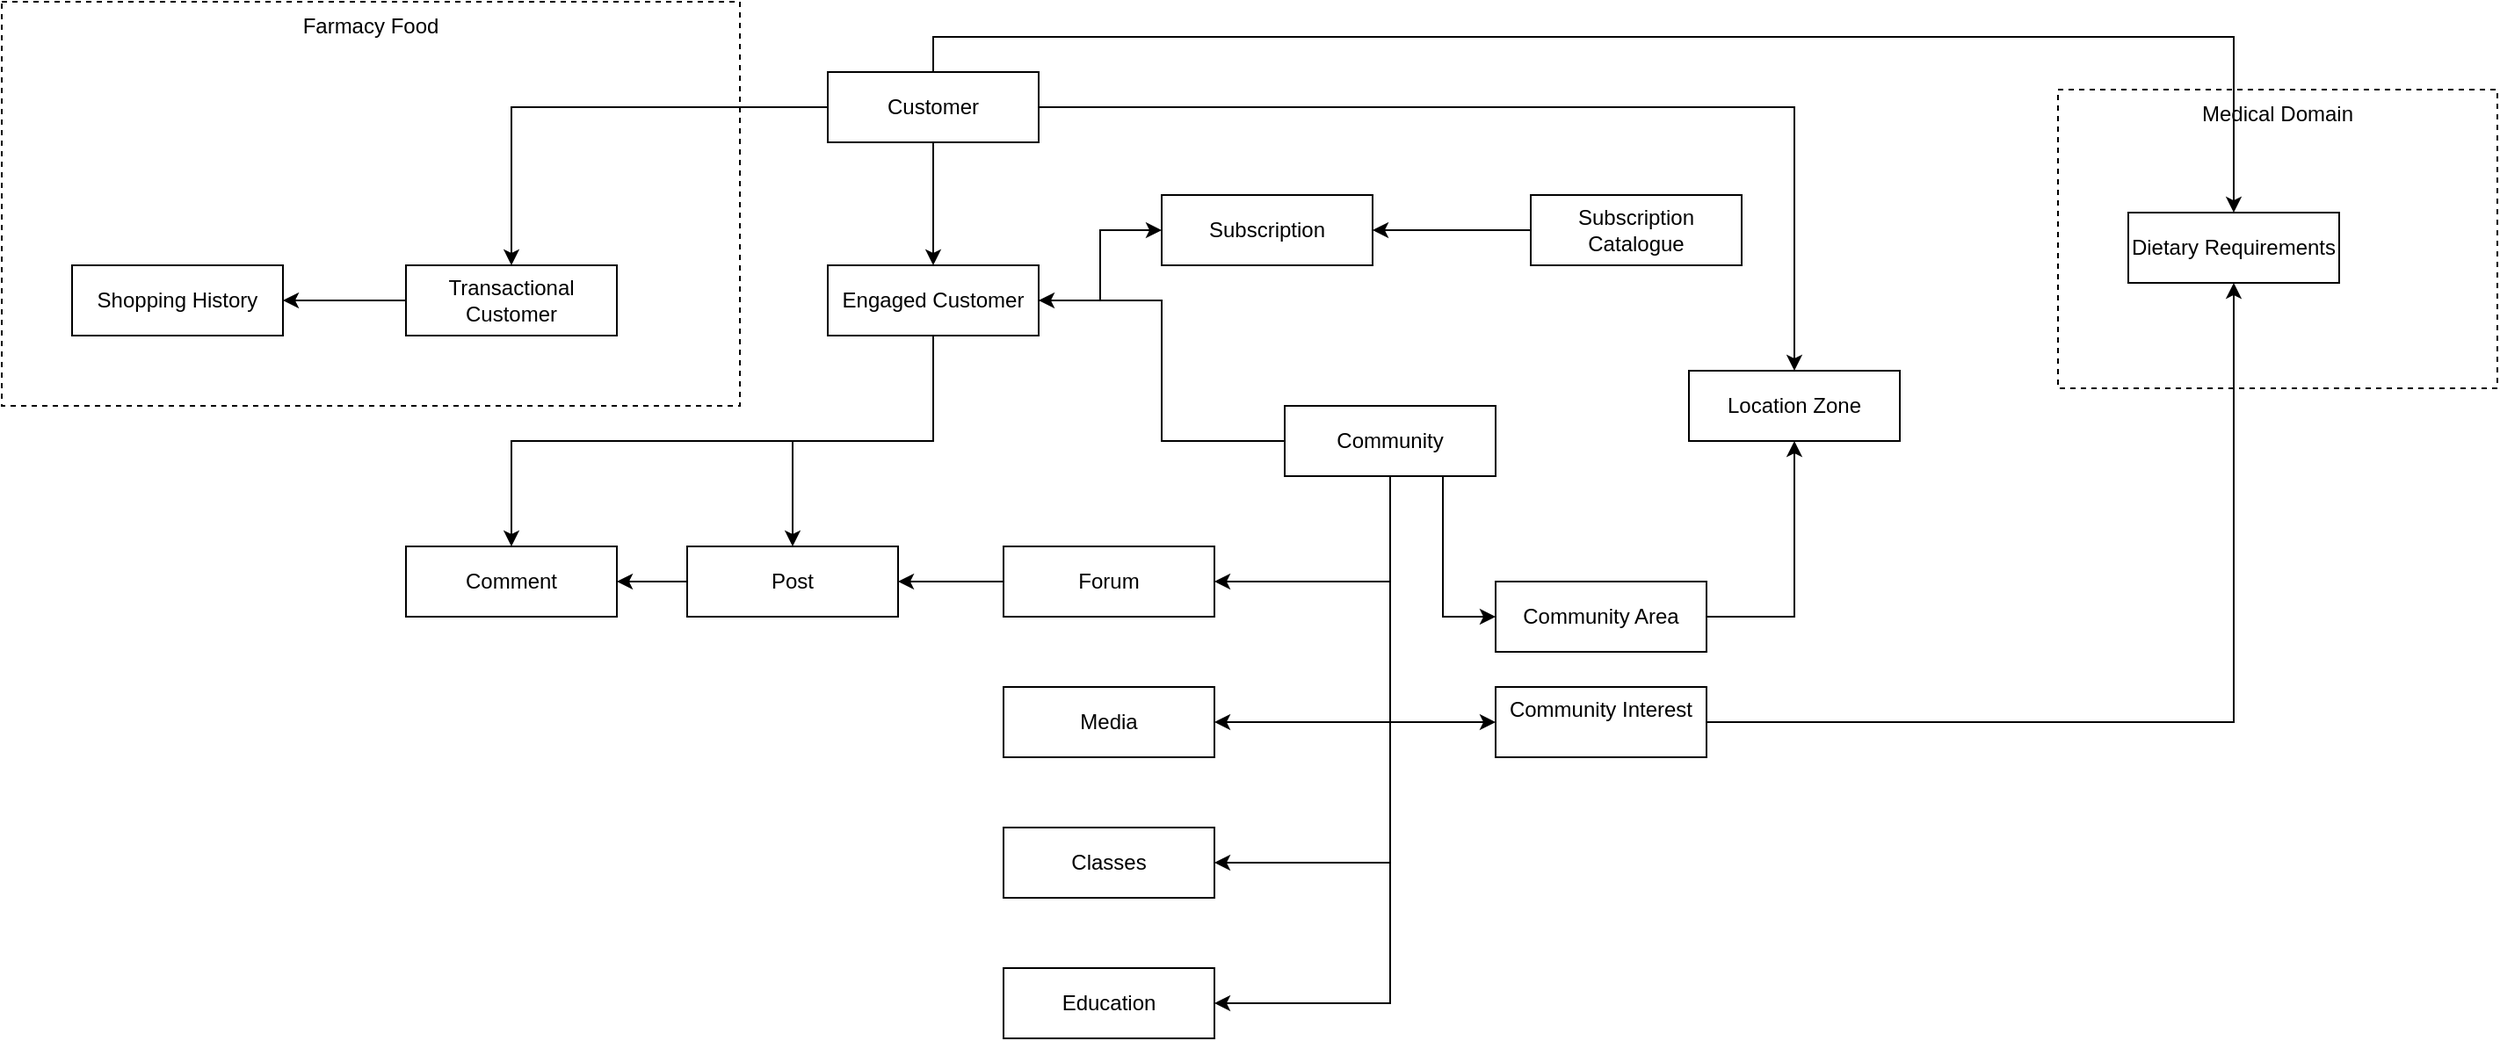 <mxfile version="14.9.6" type="device" pages="9"><diagram id="5pfaqLwBnXqXDbeLD4pS" name="DataModel"><mxGraphModel dx="1568" dy="603" grid="1" gridSize="10" guides="1" tooltips="1" connect="1" arrows="1" fold="1" page="1" pageScale="1" pageWidth="827" pageHeight="1169" math="0" shadow="0"><root><mxCell id="0"/><mxCell id="1" parent="0"/><mxCell id="FrrdOwsMwm-KSp8nZxZR-1" value="Medical Domain" style="rounded=0;whiteSpace=wrap;html=1;dashed=1;verticalAlign=top;" parent="1" vertex="1"><mxGeometry x="540" y="220" width="250" height="170" as="geometry"/></mxCell><mxCell id="dNsxl9rpi0QxV2IOd6Wb-4" value="Farmacy Food" style="rounded=0;whiteSpace=wrap;html=1;dashed=1;verticalAlign=top;" parent="1" vertex="1"><mxGeometry x="-630" y="170" width="420" height="230" as="geometry"/></mxCell><mxCell id="XlsA1PgOHoyK5YxwDzi9-9" style="edgeStyle=orthogonalEdgeStyle;rounded=0;orthogonalLoop=1;jettySize=auto;html=1;exitX=1;exitY=0.5;exitDx=0;exitDy=0;entryX=0.5;entryY=0;entryDx=0;entryDy=0;" parent="1" source="XlsA1PgOHoyK5YxwDzi9-1" target="XlsA1PgOHoyK5YxwDzi9-8" edge="1"><mxGeometry relative="1" as="geometry"/></mxCell><mxCell id="XlsA1PgOHoyK5YxwDzi9-12" style="edgeStyle=orthogonalEdgeStyle;rounded=0;orthogonalLoop=1;jettySize=auto;html=1;exitX=0.5;exitY=0;exitDx=0;exitDy=0;entryX=0.5;entryY=0;entryDx=0;entryDy=0;" parent="1" source="XlsA1PgOHoyK5YxwDzi9-1" target="XlsA1PgOHoyK5YxwDzi9-10" edge="1"><mxGeometry relative="1" as="geometry"/></mxCell><mxCell id="dNsxl9rpi0QxV2IOd6Wb-2" style="edgeStyle=orthogonalEdgeStyle;rounded=0;orthogonalLoop=1;jettySize=auto;html=1;" parent="1" source="XlsA1PgOHoyK5YxwDzi9-1" target="XlsA1PgOHoyK5YxwDzi9-3" edge="1"><mxGeometry relative="1" as="geometry"/></mxCell><mxCell id="dNsxl9rpi0QxV2IOd6Wb-3" style="edgeStyle=orthogonalEdgeStyle;rounded=0;orthogonalLoop=1;jettySize=auto;html=1;" parent="1" source="XlsA1PgOHoyK5YxwDzi9-1" target="XlsA1PgOHoyK5YxwDzi9-2" edge="1"><mxGeometry relative="1" as="geometry"/></mxCell><mxCell id="XlsA1PgOHoyK5YxwDzi9-1" value="Customer" style="rounded=0;whiteSpace=wrap;html=1;" parent="1" vertex="1"><mxGeometry x="-160" y="210" width="120" height="40" as="geometry"/></mxCell><mxCell id="XlsA1PgOHoyK5YxwDzi9-35" style="edgeStyle=orthogonalEdgeStyle;rounded=0;orthogonalLoop=1;jettySize=auto;html=1;" parent="1" source="XlsA1PgOHoyK5YxwDzi9-2" target="XlsA1PgOHoyK5YxwDzi9-34" edge="1"><mxGeometry relative="1" as="geometry"/></mxCell><mxCell id="XlsA1PgOHoyK5YxwDzi9-2" value="Transactional Customer" style="rounded=0;whiteSpace=wrap;html=1;" parent="1" vertex="1"><mxGeometry x="-400" y="320" width="120" height="40" as="geometry"/></mxCell><mxCell id="XlsA1PgOHoyK5YxwDzi9-30" style="edgeStyle=orthogonalEdgeStyle;rounded=0;orthogonalLoop=1;jettySize=auto;html=1;" parent="1" source="XlsA1PgOHoyK5YxwDzi9-3" target="XlsA1PgOHoyK5YxwDzi9-27" edge="1"><mxGeometry relative="1" as="geometry"/></mxCell><mxCell id="XlsA1PgOHoyK5YxwDzi9-33" style="edgeStyle=orthogonalEdgeStyle;rounded=0;orthogonalLoop=1;jettySize=auto;html=1;exitX=0.5;exitY=1;exitDx=0;exitDy=0;entryX=0.5;entryY=0;entryDx=0;entryDy=0;" parent="1" source="XlsA1PgOHoyK5YxwDzi9-3" target="XlsA1PgOHoyK5YxwDzi9-31" edge="1"><mxGeometry relative="1" as="geometry"/></mxCell><mxCell id="XlsA1PgOHoyK5YxwDzi9-38" style="edgeStyle=orthogonalEdgeStyle;rounded=0;orthogonalLoop=1;jettySize=auto;html=1;entryX=0;entryY=0.5;entryDx=0;entryDy=0;" parent="1" source="XlsA1PgOHoyK5YxwDzi9-3" target="XlsA1PgOHoyK5YxwDzi9-36" edge="1"><mxGeometry relative="1" as="geometry"/></mxCell><mxCell id="XlsA1PgOHoyK5YxwDzi9-3" value="Engaged Customer" style="rounded=0;whiteSpace=wrap;html=1;" parent="1" vertex="1"><mxGeometry x="-160" y="320" width="120" height="40" as="geometry"/></mxCell><mxCell id="XlsA1PgOHoyK5YxwDzi9-8" value="Location Zone" style="rounded=0;whiteSpace=wrap;html=1;" parent="1" vertex="1"><mxGeometry x="330" y="380" width="120" height="40" as="geometry"/></mxCell><mxCell id="XlsA1PgOHoyK5YxwDzi9-10" value="Dietary Requirements" style="rounded=0;whiteSpace=wrap;html=1;" parent="1" vertex="1"><mxGeometry x="580" y="290" width="120" height="40" as="geometry"/></mxCell><mxCell id="XlsA1PgOHoyK5YxwDzi9-17" style="edgeStyle=orthogonalEdgeStyle;rounded=0;orthogonalLoop=1;jettySize=auto;html=1;exitX=0;exitY=0.5;exitDx=0;exitDy=0;entryX=1;entryY=0.5;entryDx=0;entryDy=0;" parent="1" source="XlsA1PgOHoyK5YxwDzi9-13" target="XlsA1PgOHoyK5YxwDzi9-3" edge="1"><mxGeometry relative="1" as="geometry"/></mxCell><mxCell id="XlsA1PgOHoyK5YxwDzi9-18" style="edgeStyle=orthogonalEdgeStyle;rounded=0;orthogonalLoop=1;jettySize=auto;html=1;exitX=0.5;exitY=1;exitDx=0;exitDy=0;entryX=1;entryY=0.5;entryDx=0;entryDy=0;" parent="1" source="XlsA1PgOHoyK5YxwDzi9-13" target="XlsA1PgOHoyK5YxwDzi9-15" edge="1"><mxGeometry relative="1" as="geometry"/></mxCell><mxCell id="XlsA1PgOHoyK5YxwDzi9-19" style="edgeStyle=orthogonalEdgeStyle;rounded=0;orthogonalLoop=1;jettySize=auto;html=1;exitX=0.75;exitY=1;exitDx=0;exitDy=0;entryX=1;entryY=0.5;entryDx=0;entryDy=0;" parent="1" source="XlsA1PgOHoyK5YxwDzi9-13" target="XlsA1PgOHoyK5YxwDzi9-14" edge="1"><mxGeometry relative="1" as="geometry"><Array as="points"><mxPoint x="160" y="440"/><mxPoint x="160" y="580"/></Array></mxGeometry></mxCell><mxCell id="XlsA1PgOHoyK5YxwDzi9-21" style="edgeStyle=orthogonalEdgeStyle;rounded=0;orthogonalLoop=1;jettySize=auto;html=1;exitX=0.75;exitY=1;exitDx=0;exitDy=0;entryX=0;entryY=0.5;entryDx=0;entryDy=0;" parent="1" source="XlsA1PgOHoyK5YxwDzi9-13" target="XlsA1PgOHoyK5YxwDzi9-20" edge="1"><mxGeometry relative="1" as="geometry"/></mxCell><mxCell id="dNsxl9rpi0QxV2IOd6Wb-1" style="edgeStyle=orthogonalEdgeStyle;rounded=0;orthogonalLoop=1;jettySize=auto;html=1;exitX=0.5;exitY=1;exitDx=0;exitDy=0;entryX=0;entryY=0.5;entryDx=0;entryDy=0;" parent="1" source="XlsA1PgOHoyK5YxwDzi9-13" target="XlsA1PgOHoyK5YxwDzi9-23" edge="1"><mxGeometry relative="1" as="geometry"/></mxCell><mxCell id="TZDaVxUrj__YWr2t76KR-2" style="edgeStyle=orthogonalEdgeStyle;rounded=0;orthogonalLoop=1;jettySize=auto;html=1;entryX=1;entryY=0.5;entryDx=0;entryDy=0;" parent="1" source="XlsA1PgOHoyK5YxwDzi9-13" target="TZDaVxUrj__YWr2t76KR-1" edge="1"><mxGeometry relative="1" as="geometry"><Array as="points"><mxPoint x="160" y="660"/></Array></mxGeometry></mxCell><mxCell id="TZDaVxUrj__YWr2t76KR-4" style="edgeStyle=orthogonalEdgeStyle;rounded=0;orthogonalLoop=1;jettySize=auto;html=1;entryX=1;entryY=0.5;entryDx=0;entryDy=0;" parent="1" source="XlsA1PgOHoyK5YxwDzi9-13" target="TZDaVxUrj__YWr2t76KR-3" edge="1"><mxGeometry relative="1" as="geometry"><Array as="points"><mxPoint x="160" y="740"/></Array></mxGeometry></mxCell><mxCell id="XlsA1PgOHoyK5YxwDzi9-13" value="Community" style="rounded=0;whiteSpace=wrap;html=1;" parent="1" vertex="1"><mxGeometry x="100" y="400" width="120" height="40" as="geometry"/></mxCell><mxCell id="XlsA1PgOHoyK5YxwDzi9-14" value="Media" style="rounded=0;whiteSpace=wrap;html=1;" parent="1" vertex="1"><mxGeometry x="-60" y="560" width="120" height="40" as="geometry"/></mxCell><mxCell id="XlsA1PgOHoyK5YxwDzi9-29" style="edgeStyle=orthogonalEdgeStyle;rounded=0;orthogonalLoop=1;jettySize=auto;html=1;" parent="1" source="XlsA1PgOHoyK5YxwDzi9-15" target="XlsA1PgOHoyK5YxwDzi9-27" edge="1"><mxGeometry relative="1" as="geometry"/></mxCell><mxCell id="XlsA1PgOHoyK5YxwDzi9-15" value="Forum" style="rounded=0;whiteSpace=wrap;html=1;" parent="1" vertex="1"><mxGeometry x="-60" y="480" width="120" height="40" as="geometry"/></mxCell><mxCell id="XlsA1PgOHoyK5YxwDzi9-22" style="edgeStyle=orthogonalEdgeStyle;rounded=0;orthogonalLoop=1;jettySize=auto;html=1;exitX=1;exitY=0.5;exitDx=0;exitDy=0;entryX=0.5;entryY=1;entryDx=0;entryDy=0;" parent="1" source="XlsA1PgOHoyK5YxwDzi9-20" target="XlsA1PgOHoyK5YxwDzi9-8" edge="1"><mxGeometry relative="1" as="geometry"/></mxCell><mxCell id="XlsA1PgOHoyK5YxwDzi9-20" value="Community Area" style="rounded=0;whiteSpace=wrap;html=1;" parent="1" vertex="1"><mxGeometry x="220" y="500" width="120" height="40" as="geometry"/></mxCell><mxCell id="XlsA1PgOHoyK5YxwDzi9-24" style="edgeStyle=orthogonalEdgeStyle;rounded=0;orthogonalLoop=1;jettySize=auto;html=1;entryX=0.5;entryY=1;entryDx=0;entryDy=0;exitX=1;exitY=0.5;exitDx=0;exitDy=0;" parent="1" source="XlsA1PgOHoyK5YxwDzi9-23" target="XlsA1PgOHoyK5YxwDzi9-10" edge="1"><mxGeometry relative="1" as="geometry"/></mxCell><mxCell id="XlsA1PgOHoyK5YxwDzi9-23" value="Community Interest&lt;br&gt;&amp;nbsp;" style="rounded=0;whiteSpace=wrap;html=1;" parent="1" vertex="1"><mxGeometry x="220" y="560" width="120" height="40" as="geometry"/></mxCell><mxCell id="XlsA1PgOHoyK5YxwDzi9-32" style="edgeStyle=orthogonalEdgeStyle;rounded=0;orthogonalLoop=1;jettySize=auto;html=1;" parent="1" source="XlsA1PgOHoyK5YxwDzi9-27" target="XlsA1PgOHoyK5YxwDzi9-31" edge="1"><mxGeometry relative="1" as="geometry"/></mxCell><mxCell id="XlsA1PgOHoyK5YxwDzi9-27" value="Post" style="rounded=0;whiteSpace=wrap;html=1;" parent="1" vertex="1"><mxGeometry x="-240" y="480" width="120" height="40" as="geometry"/></mxCell><mxCell id="XlsA1PgOHoyK5YxwDzi9-31" value="Comment" style="rounded=0;whiteSpace=wrap;html=1;" parent="1" vertex="1"><mxGeometry x="-400" y="480" width="120" height="40" as="geometry"/></mxCell><mxCell id="XlsA1PgOHoyK5YxwDzi9-34" value="Shopping History" style="rounded=0;whiteSpace=wrap;html=1;" parent="1" vertex="1"><mxGeometry x="-590" y="320" width="120" height="40" as="geometry"/></mxCell><mxCell id="XlsA1PgOHoyK5YxwDzi9-36" value="Subscription" style="rounded=0;whiteSpace=wrap;html=1;" parent="1" vertex="1"><mxGeometry x="30" y="280" width="120" height="40" as="geometry"/></mxCell><mxCell id="XlsA1PgOHoyK5YxwDzi9-39" style="edgeStyle=orthogonalEdgeStyle;rounded=0;orthogonalLoop=1;jettySize=auto;html=1;entryX=1;entryY=0.5;entryDx=0;entryDy=0;" parent="1" source="XlsA1PgOHoyK5YxwDzi9-37" target="XlsA1PgOHoyK5YxwDzi9-36" edge="1"><mxGeometry relative="1" as="geometry"/></mxCell><mxCell id="XlsA1PgOHoyK5YxwDzi9-37" value="Subscription Catalogue" style="rounded=0;whiteSpace=wrap;html=1;" parent="1" vertex="1"><mxGeometry x="240" y="280" width="120" height="40" as="geometry"/></mxCell><mxCell id="TZDaVxUrj__YWr2t76KR-1" value="Classes" style="rounded=0;whiteSpace=wrap;html=1;" parent="1" vertex="1"><mxGeometry x="-60" y="640" width="120" height="40" as="geometry"/></mxCell><mxCell id="TZDaVxUrj__YWr2t76KR-3" value="Education" style="rounded=0;whiteSpace=wrap;html=1;" parent="1" vertex="1"><mxGeometry x="-60" y="720" width="120" height="40" as="geometry"/></mxCell></root></mxGraphModel></diagram><diagram id="SwdMfopTJq8Tg-ZymDsS" name="Domains"><mxGraphModel dx="786" dy="625" grid="1" gridSize="10" guides="1" tooltips="1" connect="1" arrows="1" fold="1" page="1" pageScale="1" pageWidth="827" pageHeight="1169" math="0" shadow="0"><root><mxCell id="jNIidI8rT8AJDHnRQvLO-0"/><mxCell id="jNIidI8rT8AJDHnRQvLO-1" parent="jNIidI8rT8AJDHnRQvLO-0"/><mxCell id="xAnf-vYWnuSrWLL0-WSP-1" style="edgeStyle=orthogonalEdgeStyle;rounded=0;orthogonalLoop=1;jettySize=auto;html=1;" edge="1" parent="jNIidI8rT8AJDHnRQvLO-1" source="QazR7c55srWJdWKBzaLA-0" target="QazR7c55srWJdWKBzaLA-1"><mxGeometry relative="1" as="geometry"/></mxCell><mxCell id="xAnf-vYWnuSrWLL0-WSP-3" value="Conformist" style="edgeLabel;html=1;align=center;verticalAlign=middle;resizable=0;points=[];" vertex="1" connectable="0" parent="xAnf-vYWnuSrWLL0-WSP-1"><mxGeometry x="0.546" relative="1" as="geometry"><mxPoint as="offset"/></mxGeometry></mxCell><mxCell id="xAnf-vYWnuSrWLL0-WSP-2" style="edgeStyle=orthogonalEdgeStyle;rounded=0;orthogonalLoop=1;jettySize=auto;html=1;entryX=0.5;entryY=0;entryDx=0;entryDy=0;" edge="1" parent="jNIidI8rT8AJDHnRQvLO-1" source="QazR7c55srWJdWKBzaLA-0" target="QazR7c55srWJdWKBzaLA-2"><mxGeometry relative="1" as="geometry"/></mxCell><mxCell id="xAnf-vYWnuSrWLL0-WSP-4" value="Conformist" style="edgeLabel;html=1;align=center;verticalAlign=middle;resizable=0;points=[];" vertex="1" connectable="0" parent="xAnf-vYWnuSrWLL0-WSP-2"><mxGeometry x="-0.023" y="1" relative="1" as="geometry"><mxPoint as="offset"/></mxGeometry></mxCell><mxCell id="QazR7c55srWJdWKBzaLA-0" value="Community Context&lt;br&gt;[Core[&lt;br&gt;&lt;br&gt;community, interaction, knowledge sharing" style="ellipse;whiteSpace=wrap;html=1;" vertex="1" parent="jNIidI8rT8AJDHnRQvLO-1"><mxGeometry x="279" y="80" width="270" height="140" as="geometry"/></mxCell><mxCell id="QazR7c55srWJdWKBzaLA-1" value="Medical Domain&lt;br&gt;[generic]&lt;br&gt;&lt;br&gt;medical information, health guides, medical analitics" style="ellipse;whiteSpace=wrap;html=1;" vertex="1" parent="jNIidI8rT8AJDHnRQvLO-1"><mxGeometry x="140" y="300" width="250" height="130" as="geometry"/></mxCell><mxCell id="QazR7c55srWJdWKBzaLA-2" value="Farmacy Food Domain&lt;br&gt;[generic]&lt;br&gt;&lt;br&gt;integration with farmacy food&amp;nbsp;" style="ellipse;whiteSpace=wrap;html=1;" vertex="1" parent="jNIidI8rT8AJDHnRQvLO-1"><mxGeometry x="480" y="300" width="240" height="130" as="geometry"/></mxCell></root></mxGraphModel></diagram><diagram id="p0HbwGfD_ZPNAZgk7J1c" name="UseCases"><mxGraphModel dx="786" dy="625" grid="1" gridSize="10" guides="1" tooltips="1" connect="1" arrows="1" fold="1" page="1" pageScale="1" pageWidth="827" pageHeight="1169" math="0" shadow="0"><root><mxCell id="DR5JicZUtdCBmAcK9F4v-0"/><mxCell id="DR5JicZUtdCBmAcK9F4v-1" parent="DR5JicZUtdCBmAcK9F4v-0"/><mxCell id="DR5JicZUtdCBmAcK9F4v-11" style="edgeStyle=orthogonalEdgeStyle;rounded=0;orthogonalLoop=1;jettySize=auto;html=1;exitX=0;exitY=0.5;exitDx=0;exitDy=0;" edge="1" parent="DR5JicZUtdCBmAcK9F4v-1" source="DR5JicZUtdCBmAcK9F4v-2" target="DR5JicZUtdCBmAcK9F4v-8"><mxGeometry relative="1" as="geometry"/></mxCell><mxCell id="DR5JicZUtdCBmAcK9F4v-2" value="Connect to community" style="ellipse;whiteSpace=wrap;html=1;dashed=1;verticalAlign=middle;" vertex="1" parent="DR5JicZUtdCBmAcK9F4v-1"><mxGeometry x="330" y="60" width="120" height="80" as="geometry"/></mxCell><mxCell id="DR5JicZUtdCBmAcK9F4v-15" style="edgeStyle=orthogonalEdgeStyle;rounded=0;orthogonalLoop=1;jettySize=auto;html=1;exitX=0;exitY=0.5;exitDx=0;exitDy=0;" edge="1" parent="DR5JicZUtdCBmAcK9F4v-1" source="DR5JicZUtdCBmAcK9F4v-4" target="DR5JicZUtdCBmAcK9F4v-9"><mxGeometry relative="1" as="geometry"/></mxCell><mxCell id="-b7l2X0qb9RUkR919iC2-4" style="edgeStyle=orthogonalEdgeStyle;rounded=0;orthogonalLoop=1;jettySize=auto;html=1;entryX=0;entryY=0.333;entryDx=0;entryDy=0;entryPerimeter=0;" edge="1" parent="DR5JicZUtdCBmAcK9F4v-1" source="DR5JicZUtdCBmAcK9F4v-4" target="-b7l2X0qb9RUkR919iC2-2"><mxGeometry relative="1" as="geometry"/></mxCell><mxCell id="DR5JicZUtdCBmAcK9F4v-4" value="Buy farmacy food product" style="ellipse;whiteSpace=wrap;html=1;dashed=1;verticalAlign=middle;" vertex="1" parent="DR5JicZUtdCBmAcK9F4v-1"><mxGeometry x="280" y="450" width="120" height="80" as="geometry"/></mxCell><mxCell id="DR5JicZUtdCBmAcK9F4v-12" style="edgeStyle=orthogonalEdgeStyle;rounded=0;orthogonalLoop=1;jettySize=auto;html=1;" edge="1" parent="DR5JicZUtdCBmAcK9F4v-1" source="DR5JicZUtdCBmAcK9F4v-5"><mxGeometry relative="1" as="geometry"><mxPoint x="80" y="200" as="targetPoint"/><Array as="points"><mxPoint x="140" y="50"/><mxPoint x="140" y="200"/></Array></mxGeometry></mxCell><mxCell id="DR5JicZUtdCBmAcK9F4v-5" value="Create community" style="ellipse;whiteSpace=wrap;html=1;dashed=1;verticalAlign=middle;" vertex="1" parent="DR5JicZUtdCBmAcK9F4v-1"><mxGeometry x="460" y="10" width="120" height="80" as="geometry"/></mxCell><mxCell id="DR5JicZUtdCBmAcK9F4v-14" style="edgeStyle=orthogonalEdgeStyle;rounded=0;orthogonalLoop=1;jettySize=auto;html=1;" edge="1" parent="DR5JicZUtdCBmAcK9F4v-1" source="DR5JicZUtdCBmAcK9F4v-6"><mxGeometry relative="1" as="geometry"><mxPoint x="80" y="200" as="targetPoint"/></mxGeometry></mxCell><mxCell id="DR5JicZUtdCBmAcK9F4v-6" value="Interraction with community members" style="ellipse;whiteSpace=wrap;html=1;dashed=1;verticalAlign=middle;" vertex="1" parent="DR5JicZUtdCBmAcK9F4v-1"><mxGeometry x="460" y="100" width="120" height="80" as="geometry"/></mxCell><mxCell id="DR5JicZUtdCBmAcK9F4v-18" style="edgeStyle=orthogonalEdgeStyle;rounded=0;orthogonalLoop=1;jettySize=auto;html=1;exitX=1;exitY=0.5;exitDx=0;exitDy=0;entryX=0;entryY=0.333;entryDx=0;entryDy=0;entryPerimeter=0;" edge="1" parent="DR5JicZUtdCBmAcK9F4v-1" source="DR5JicZUtdCBmAcK9F4v-7" target="DR5JicZUtdCBmAcK9F4v-16"><mxGeometry relative="1" as="geometry"><mxPoint x="680" y="330" as="targetPoint"/></mxGeometry></mxCell><mxCell id="DR5JicZUtdCBmAcK9F4v-7" value="Collect analytics for farmacy food" style="ellipse;whiteSpace=wrap;html=1;dashed=1;verticalAlign=middle;" vertex="1" parent="DR5JicZUtdCBmAcK9F4v-1"><mxGeometry x="460" y="190" width="120" height="80" as="geometry"/></mxCell><mxCell id="DR5JicZUtdCBmAcK9F4v-8" value="engaged customer" style="shape=umlActor;verticalLabelPosition=bottom;verticalAlign=top;html=1;outlineConnect=0;dashed=1;" vertex="1" parent="DR5JicZUtdCBmAcK9F4v-1"><mxGeometry x="50" y="170" width="30" height="60" as="geometry"/></mxCell><mxCell id="DR5JicZUtdCBmAcK9F4v-9" value="transactional customer" style="shape=umlActor;verticalLabelPosition=bottom;verticalAlign=top;html=1;outlineConnect=0;dashed=1;" vertex="1" parent="DR5JicZUtdCBmAcK9F4v-1"><mxGeometry x="50" y="420" width="30" height="60" as="geometry"/></mxCell><mxCell id="DR5JicZUtdCBmAcK9F4v-13" style="edgeStyle=orthogonalEdgeStyle;rounded=0;orthogonalLoop=1;jettySize=auto;html=1;exitX=0;exitY=0.5;exitDx=0;exitDy=0;" edge="1" parent="DR5JicZUtdCBmAcK9F4v-1" source="DR5JicZUtdCBmAcK9F4v-10"><mxGeometry relative="1" as="geometry"><mxPoint x="80" y="200" as="targetPoint"/><Array as="points"><mxPoint x="140" y="300"/><mxPoint x="140" y="200"/></Array></mxGeometry></mxCell><mxCell id="DR5JicZUtdCBmAcK9F4v-17" style="edgeStyle=orthogonalEdgeStyle;rounded=0;orthogonalLoop=1;jettySize=auto;html=1;exitX=1;exitY=0.5;exitDx=0;exitDy=0;" edge="1" parent="DR5JicZUtdCBmAcK9F4v-1" source="DR5JicZUtdCBmAcK9F4v-10" target="DR5JicZUtdCBmAcK9F4v-16"><mxGeometry relative="1" as="geometry"/></mxCell><mxCell id="DR5JicZUtdCBmAcK9F4v-21" style="edgeStyle=orthogonalEdgeStyle;rounded=0;orthogonalLoop=1;jettySize=auto;html=1;exitX=0;exitY=0.5;exitDx=0;exitDy=0;entryX=1;entryY=0.333;entryDx=0;entryDy=0;entryPerimeter=0;" edge="1" parent="DR5JicZUtdCBmAcK9F4v-1" source="DR5JicZUtdCBmAcK9F4v-10" target="DR5JicZUtdCBmAcK9F4v-20"><mxGeometry relative="1" as="geometry"/></mxCell><mxCell id="DR5JicZUtdCBmAcK9F4v-10" value="Push engagement to community" style="ellipse;whiteSpace=wrap;html=1;dashed=1;verticalAlign=middle;" vertex="1" parent="DR5JicZUtdCBmAcK9F4v-1"><mxGeometry x="360" y="250" width="120" height="80" as="geometry"/></mxCell><mxCell id="DR5JicZUtdCBmAcK9F4v-16" value="Farmacy Family" style="shape=umlActor;verticalLabelPosition=bottom;verticalAlign=top;html=1;outlineConnect=0;dashed=1;" vertex="1" parent="DR5JicZUtdCBmAcK9F4v-1"><mxGeometry x="660" y="160" width="30" height="60" as="geometry"/></mxCell><mxCell id="DR5JicZUtdCBmAcK9F4v-20" value="non customer" style="shape=umlActor;verticalLabelPosition=bottom;verticalAlign=top;html=1;outlineConnect=0;dashed=1;" vertex="1" parent="DR5JicZUtdCBmAcK9F4v-1"><mxGeometry x="50" y="300" width="30" height="60" as="geometry"/></mxCell><mxCell id="-b7l2X0qb9RUkR919iC2-0" value="clinic" style="shape=umlActor;verticalLabelPosition=bottom;verticalAlign=top;html=1;outlineConnect=0;dashed=1;" vertex="1" parent="DR5JicZUtdCBmAcK9F4v-1"><mxGeometry x="680" y="310" width="30" height="60" as="geometry"/></mxCell><mxCell id="-b7l2X0qb9RUkR919iC2-1" value="dietican" style="shape=umlActor;verticalLabelPosition=bottom;verticalAlign=top;html=1;outlineConnect=0;dashed=1;" vertex="1" parent="DR5JicZUtdCBmAcK9F4v-1"><mxGeometry x="730" y="390" width="30" height="60" as="geometry"/></mxCell><mxCell id="-b7l2X0qb9RUkR919iC2-2" value="farmacy food" style="shape=umlActor;verticalLabelPosition=bottom;verticalAlign=top;html=1;outlineConnect=0;dashed=1;" vertex="1" parent="DR5JicZUtdCBmAcK9F4v-1"><mxGeometry x="670" y="490" width="30" height="60" as="geometry"/></mxCell><mxCell id="-b7l2X0qb9RUkR919iC2-9" style="edgeStyle=orthogonalEdgeStyle;rounded=0;orthogonalLoop=1;jettySize=auto;html=1;exitX=1;exitY=0.5;exitDx=0;exitDy=0;" edge="1" parent="DR5JicZUtdCBmAcK9F4v-1" source="-b7l2X0qb9RUkR919iC2-8"><mxGeometry relative="1" as="geometry"><mxPoint x="720" y="420" as="targetPoint"/></mxGeometry></mxCell><mxCell id="-b7l2X0qb9RUkR919iC2-10" style="edgeStyle=orthogonalEdgeStyle;rounded=0;orthogonalLoop=1;jettySize=auto;html=1;entryX=0.5;entryY=0.5;entryDx=0;entryDy=0;entryPerimeter=0;" edge="1" parent="DR5JicZUtdCBmAcK9F4v-1" source="-b7l2X0qb9RUkR919iC2-8" target="-b7l2X0qb9RUkR919iC2-0"><mxGeometry relative="1" as="geometry"/></mxCell><mxCell id="-b7l2X0qb9RUkR919iC2-11" style="edgeStyle=orthogonalEdgeStyle;rounded=0;orthogonalLoop=1;jettySize=auto;html=1;entryX=1;entryY=0.333;entryDx=0;entryDy=0;entryPerimeter=0;" edge="1" parent="DR5JicZUtdCBmAcK9F4v-1" source="-b7l2X0qb9RUkR919iC2-8" target="DR5JicZUtdCBmAcK9F4v-9"><mxGeometry relative="1" as="geometry"/></mxCell><mxCell id="-b7l2X0qb9RUkR919iC2-12" style="edgeStyle=orthogonalEdgeStyle;rounded=0;orthogonalLoop=1;jettySize=auto;html=1;" edge="1" parent="DR5JicZUtdCBmAcK9F4v-1" source="-b7l2X0qb9RUkR919iC2-8" target="DR5JicZUtdCBmAcK9F4v-20"><mxGeometry relative="1" as="geometry"/></mxCell><mxCell id="-b7l2X0qb9RUkR919iC2-13" style="edgeStyle=orthogonalEdgeStyle;rounded=0;orthogonalLoop=1;jettySize=auto;html=1;entryX=1;entryY=0.333;entryDx=0;entryDy=0;entryPerimeter=0;" edge="1" parent="DR5JicZUtdCBmAcK9F4v-1" source="-b7l2X0qb9RUkR919iC2-8" target="DR5JicZUtdCBmAcK9F4v-8"><mxGeometry relative="1" as="geometry"><Array as="points"><mxPoint x="330" y="380"/><mxPoint x="330" y="210"/><mxPoint x="80" y="210"/></Array></mxGeometry></mxCell><mxCell id="-b7l2X0qb9RUkR919iC2-8" value="Plan Diet" style="ellipse;whiteSpace=wrap;html=1;dashed=1;verticalAlign=middle;" vertex="1" parent="DR5JicZUtdCBmAcK9F4v-1"><mxGeometry x="350" y="340" width="120" height="80" as="geometry"/></mxCell></root></mxGraphModel></diagram><diagram id="CIDA0ceki29Yt--STMho" name="Integration"><mxGraphModel dx="741" dy="603" grid="1" gridSize="10" guides="1" tooltips="1" connect="1" arrows="1" fold="1" page="1" pageScale="1" pageWidth="827" pageHeight="1169" math="0" shadow="0"><root><mxCell id="GyFHe23lAtsGBDWvky3N-0"/><mxCell id="GyFHe23lAtsGBDWvky3N-1" parent="GyFHe23lAtsGBDWvky3N-0"/><mxCell id="GyFHe23lAtsGBDWvky3N-16" style="edgeStyle=orthogonalEdgeStyle;rounded=0;orthogonalLoop=1;jettySize=auto;html=1;entryX=0.5;entryY=1;entryDx=0;entryDy=0;endArrow=none;endFill=0;" edge="1" parent="GyFHe23lAtsGBDWvky3N-1" source="GyFHe23lAtsGBDWvky3N-2" target="GyFHe23lAtsGBDWvky3N-3"><mxGeometry relative="1" as="geometry"/></mxCell><mxCell id="GyFHe23lAtsGBDWvky3N-2" value="Core System" style="rounded=0;whiteSpace=wrap;html=1;" vertex="1" parent="GyFHe23lAtsGBDWvky3N-1"><mxGeometry x="160" y="280" width="320" height="80" as="geometry"/></mxCell><mxCell id="GyFHe23lAtsGBDWvky3N-3" value="Integration Layer&lt;br&gt;[Apollo GraphQL]" style="rounded=0;whiteSpace=wrap;html=1;" vertex="1" parent="GyFHe23lAtsGBDWvky3N-1"><mxGeometry x="160" y="200" width="320" height="40" as="geometry"/></mxCell><mxCell id="GyFHe23lAtsGBDWvky3N-10" style="edgeStyle=orthogonalEdgeStyle;rounded=0;orthogonalLoop=1;jettySize=auto;html=1;exitX=0.5;exitY=1;exitDx=0;exitDy=0;endArrow=none;endFill=0;" edge="1" parent="GyFHe23lAtsGBDWvky3N-1" source="GyFHe23lAtsGBDWvky3N-4" target="GyFHe23lAtsGBDWvky3N-3"><mxGeometry relative="1" as="geometry"/></mxCell><mxCell id="GyFHe23lAtsGBDWvky3N-4" value="Medical System Adapter" style="rounded=0;whiteSpace=wrap;html=1;" vertex="1" parent="GyFHe23lAtsGBDWvky3N-1"><mxGeometry x="160" y="40" width="80" height="120" as="geometry"/></mxCell><mxCell id="GyFHe23lAtsGBDWvky3N-11" style="edgeStyle=orthogonalEdgeStyle;rounded=0;orthogonalLoop=1;jettySize=auto;html=1;endArrow=none;endFill=0;" edge="1" parent="GyFHe23lAtsGBDWvky3N-1" source="GyFHe23lAtsGBDWvky3N-5"><mxGeometry relative="1" as="geometry"><mxPoint x="320" y="200" as="targetPoint"/></mxGeometry></mxCell><mxCell id="GyFHe23lAtsGBDWvky3N-5" value="Dietican Adapter" style="rounded=0;whiteSpace=wrap;html=1;" vertex="1" parent="GyFHe23lAtsGBDWvky3N-1"><mxGeometry x="290" y="40" width="70" height="120" as="geometry"/></mxCell><mxCell id="GyFHe23lAtsGBDWvky3N-12" style="edgeStyle=orthogonalEdgeStyle;rounded=0;orthogonalLoop=1;jettySize=auto;html=1;endArrow=none;endFill=0;" edge="1" parent="GyFHe23lAtsGBDWvky3N-1" source="GyFHe23lAtsGBDWvky3N-6" target="GyFHe23lAtsGBDWvky3N-3"><mxGeometry relative="1" as="geometry"/></mxCell><mxCell id="GyFHe23lAtsGBDWvky3N-6" value="Farmacy Food Adpter" style="rounded=0;whiteSpace=wrap;html=1;" vertex="1" parent="GyFHe23lAtsGBDWvky3N-1"><mxGeometry x="410" y="40" width="70" height="120" as="geometry"/></mxCell><mxCell id="GyFHe23lAtsGBDWvky3N-13" style="edgeStyle=orthogonalEdgeStyle;rounded=0;orthogonalLoop=1;jettySize=auto;html=1;entryX=0.5;entryY=1;entryDx=0;entryDy=0;endArrow=none;endFill=0;" edge="1" parent="GyFHe23lAtsGBDWvky3N-1" source="GyFHe23lAtsGBDWvky3N-7" target="GyFHe23lAtsGBDWvky3N-9"><mxGeometry relative="1" as="geometry"/></mxCell><mxCell id="GyFHe23lAtsGBDWvky3N-7" value="Debezium" style="rounded=0;whiteSpace=wrap;html=1;" vertex="1" parent="GyFHe23lAtsGBDWvky3N-1"><mxGeometry x="520" y="200" width="160" height="40" as="geometry"/></mxCell><mxCell id="GyFHe23lAtsGBDWvky3N-14" style="edgeStyle=orthogonalEdgeStyle;rounded=0;orthogonalLoop=1;jettySize=auto;html=1;endArrow=none;endFill=0;" edge="1" parent="GyFHe23lAtsGBDWvky3N-1" source="GyFHe23lAtsGBDWvky3N-8" target="GyFHe23lAtsGBDWvky3N-7"><mxGeometry relative="1" as="geometry"><Array as="points"><mxPoint x="420" y="380"/><mxPoint x="600" y="380"/></Array></mxGeometry></mxCell><mxCell id="GyFHe23lAtsGBDWvky3N-17" value="CDC" style="edgeLabel;html=1;align=center;verticalAlign=middle;resizable=0;points=[];" vertex="1" connectable="0" parent="GyFHe23lAtsGBDWvky3N-14"><mxGeometry x="0.718" y="1" relative="1" as="geometry"><mxPoint as="offset"/></mxGeometry></mxCell><mxCell id="GyFHe23lAtsGBDWvky3N-15" style="edgeStyle=orthogonalEdgeStyle;rounded=0;orthogonalLoop=1;jettySize=auto;html=1;entryX=0.5;entryY=1;entryDx=0;entryDy=0;endArrow=none;endFill=0;" edge="1" parent="GyFHe23lAtsGBDWvky3N-1" source="GyFHe23lAtsGBDWvky3N-8" target="GyFHe23lAtsGBDWvky3N-2"><mxGeometry relative="1" as="geometry"/></mxCell><mxCell id="GyFHe23lAtsGBDWvky3N-8" value="" style="shape=cylinder3;whiteSpace=wrap;html=1;boundedLbl=1;backgroundOutline=1;size=15;" vertex="1" parent="GyFHe23lAtsGBDWvky3N-1"><mxGeometry x="160" y="400" width="520" height="80" as="geometry"/></mxCell><mxCell id="GyFHe23lAtsGBDWvky3N-9" value="Farmacy Food Analytical Storage" style="rounded=0;whiteSpace=wrap;html=1;" vertex="1" parent="GyFHe23lAtsGBDWvky3N-1"><mxGeometry x="565" y="40" width="70" height="120" as="geometry"/></mxCell></root></mxGraphModel></diagram><diagram id="Pkk4-R1qTTHLgMqnCxWf" name="SystemDecomposition"><mxGraphModel dx="2052" dy="1250" grid="1" gridSize="10" guides="1" tooltips="1" connect="1" arrows="1" fold="1" page="1" pageScale="1" pageWidth="827" pageHeight="1169" math="0" shadow="0"><root><mxCell id="WwdvdO6RrmT88RfIgFPn-0"/><mxCell id="WwdvdO6RrmT88RfIgFPn-1" parent="WwdvdO6RrmT88RfIgFPn-0"/><mxCell id="WwdvdO6RrmT88RfIgFPn-44" value="Customer Domain" style="rounded=0;whiteSpace=wrap;html=1;dashed=1;verticalAlign=top;fontStyle=1" vertex="1" parent="WwdvdO6RrmT88RfIgFPn-1"><mxGeometry x="300" width="710" height="920" as="geometry"/></mxCell><mxCell id="WwdvdO6RrmT88RfIgFPn-45" value="Analytics and Integration" style="rounded=0;whiteSpace=wrap;html=1;dashed=1;verticalAlign=top;fontStyle=1" vertex="1" parent="WwdvdO6RrmT88RfIgFPn-1"><mxGeometry x="1010" width="710" height="920" as="geometry"/></mxCell><mxCell id="WwdvdO6RrmT88RfIgFPn-43" value="Engagement Domain" style="rounded=0;whiteSpace=wrap;html=1;dashed=1;verticalAlign=top;fontStyle=1" vertex="1" parent="WwdvdO6RrmT88RfIgFPn-1"><mxGeometry x="30" width="270" height="920" as="geometry"/></mxCell><object label="" placeholders="1" instruction="edit data of the lower shape within the group" id="WwdvdO6RrmT88RfIgFPn-2"><mxCell style="group;resizable=0;" vertex="1" connectable="0" parent="WwdvdO6RrmT88RfIgFPn-1"><mxGeometry x="80" y="100" width="160" height="170" as="geometry"/></mxCell></object><object label="&lt;div style=&quot;color: rgb(255 , 255 , 255) ; white-space: normal&quot;&gt;&lt;span style=&quot;font-size: 14px&quot;&gt;&lt;b&gt;%name%&lt;/b&gt;&lt;/span&gt;&lt;/div&gt;&lt;div style=&quot;color: rgb(255 , 255 , 255) ; white-space: normal&quot;&gt;&lt;font style=&quot;font-size: 8px&quot;&gt;[Person]&lt;/font&gt;&lt;/div&gt;&lt;div style=&quot;color: rgb(255 , 255 , 255) ; white-space: normal ; font-size: 8px&quot;&gt;&lt;span style=&quot;font-size: x-small&quot;&gt;&lt;br&gt;&lt;/span&gt;&lt;/div&gt;&lt;div style=&quot;color: rgb(255 , 255 , 255) ; white-space: normal&quot;&gt;&lt;font size=&quot;1&quot;&gt;%description%&lt;/font&gt;&lt;/div&gt;" name="Transactional Customer" description="" placeholders="1" id="WwdvdO6RrmT88RfIgFPn-3"><mxCell style="rounded=1;whiteSpace=wrap;html=1;strokeColor=#00315C;fillColor=#004179;fontColor=#000000;arcSize=31;" vertex="1" parent="WwdvdO6RrmT88RfIgFPn-2"><mxGeometry y="70" width="160" height="100" as="geometry"/></mxCell></object><mxCell id="WwdvdO6RrmT88RfIgFPn-4" value="" style="ellipse;whiteSpace=wrap;html=1;aspect=fixed;strokeColor=#00315C;fillColor=#004179;fontColor=#000000;" vertex="1" parent="WwdvdO6RrmT88RfIgFPn-2"><mxGeometry x="40" width="80" height="80" as="geometry"/></mxCell><object label="" placeholders="1" instruction="edit data of the lower shape within the group" id="WwdvdO6RrmT88RfIgFPn-5"><mxCell style="group;resizable=0;" vertex="1" connectable="0" parent="WwdvdO6RrmT88RfIgFPn-1"><mxGeometry x="580" y="80" width="160" height="170" as="geometry"/></mxCell></object><object label="&lt;div style=&quot;color: rgb(255 , 255 , 255) ; white-space: normal&quot;&gt;&lt;span style=&quot;font-size: 14px&quot;&gt;&lt;b&gt;%name%&lt;/b&gt;&lt;/span&gt;&lt;/div&gt;&lt;div style=&quot;color: rgb(255 , 255 , 255) ; white-space: normal&quot;&gt;&lt;font style=&quot;font-size: 8px&quot;&gt;[Person]&lt;/font&gt;&lt;/div&gt;&lt;div style=&quot;color: rgb(255 , 255 , 255) ; white-space: normal ; font-size: 8px&quot;&gt;&lt;span style=&quot;font-size: x-small&quot;&gt;&lt;br&gt;&lt;/span&gt;&lt;/div&gt;&lt;div style=&quot;color: rgb(255 , 255 , 255) ; white-space: normal&quot;&gt;&lt;font size=&quot;1&quot;&gt;%description%&lt;/font&gt;&lt;/div&gt;" name="Engaged Customer" description="" placeholders="1" id="WwdvdO6RrmT88RfIgFPn-6"><mxCell style="rounded=1;whiteSpace=wrap;html=1;strokeColor=#00315C;fillColor=#004179;fontColor=#000000;arcSize=31;" vertex="1" parent="WwdvdO6RrmT88RfIgFPn-5"><mxGeometry y="70" width="160" height="100" as="geometry"/></mxCell></object><mxCell id="WwdvdO6RrmT88RfIgFPn-7" value="" style="ellipse;whiteSpace=wrap;html=1;aspect=fixed;strokeColor=#00315C;fillColor=#004179;fontColor=#000000;" vertex="1" parent="WwdvdO6RrmT88RfIgFPn-5"><mxGeometry x="40" width="80" height="80" as="geometry"/></mxCell><object label="" placeholders="1" instruction="edit data of the lower shape within the group" id="WwdvdO6RrmT88RfIgFPn-8"><mxCell style="group;resizable=0;" vertex="1" connectable="0" parent="WwdvdO6RrmT88RfIgFPn-1"><mxGeometry x="1050" y="80" width="160" height="170" as="geometry"/></mxCell></object><object label="&lt;div style=&quot;color: rgb(255 , 255 , 255) ; white-space: normal&quot;&gt;&lt;span style=&quot;font-size: 14px&quot;&gt;&lt;b&gt;%name%&lt;/b&gt;&lt;/span&gt;&lt;/div&gt;&lt;div style=&quot;color: rgb(255 , 255 , 255) ; white-space: normal&quot;&gt;&lt;font style=&quot;font-size: 8px&quot;&gt;[Person]&lt;/font&gt;&lt;/div&gt;&lt;div style=&quot;color: rgb(255 , 255 , 255) ; white-space: normal ; font-size: 8px&quot;&gt;&lt;span style=&quot;font-size: x-small&quot;&gt;&lt;br&gt;&lt;/span&gt;&lt;/div&gt;&lt;div style=&quot;color: rgb(255 , 255 , 255) ; white-space: normal&quot;&gt;&lt;font size=&quot;1&quot;&gt;%description%&lt;/font&gt;&lt;/div&gt;" name="External Medical System" description="" placeholders="1" id="WwdvdO6RrmT88RfIgFPn-9"><mxCell style="rounded=1;whiteSpace=wrap;html=1;strokeColor=#828282;fillColor=#999999;fontColor=#000000;arcSize=31;" vertex="1" parent="WwdvdO6RrmT88RfIgFPn-8"><mxGeometry y="70" width="160" height="100" as="geometry"/></mxCell></object><mxCell id="WwdvdO6RrmT88RfIgFPn-10" value="" style="ellipse;whiteSpace=wrap;html=1;aspect=fixed;strokeColor=#828282;fillColor=#999999;fontColor=#000000;" vertex="1" parent="WwdvdO6RrmT88RfIgFPn-8"><mxGeometry x="40" width="80" height="80" as="geometry"/></mxCell><object label="" placeholders="1" instruction="edit data of the lower shape within the group" id="WwdvdO6RrmT88RfIgFPn-11"><mxCell style="group;resizable=0;" vertex="1" connectable="0" parent="WwdvdO6RrmT88RfIgFPn-1"><mxGeometry x="1425" y="80" width="160" height="170" as="geometry"/></mxCell></object><object label="&lt;div style=&quot;color: rgb(255 , 255 , 255) ; white-space: normal&quot;&gt;&lt;span style=&quot;font-size: 14px&quot;&gt;&lt;b&gt;%name%&lt;/b&gt;&lt;/span&gt;&lt;/div&gt;&lt;div style=&quot;color: rgb(255 , 255 , 255) ; white-space: normal&quot;&gt;&lt;font style=&quot;font-size: 8px&quot;&gt;[Person]&lt;/font&gt;&lt;/div&gt;&lt;div style=&quot;color: rgb(255 , 255 , 255) ; white-space: normal ; font-size: 8px&quot;&gt;&lt;span style=&quot;font-size: x-small&quot;&gt;&lt;br&gt;&lt;/span&gt;&lt;/div&gt;&lt;div style=&quot;color: rgb(255 , 255 , 255) ; white-space: normal&quot;&gt;&lt;font size=&quot;1&quot;&gt;%description%&lt;/font&gt;&lt;/div&gt;" name="Farmacy Food System" description="" placeholders="1" id="WwdvdO6RrmT88RfIgFPn-12"><mxCell style="rounded=1;whiteSpace=wrap;html=1;strokeColor=#828282;fillColor=#999999;fontColor=#000000;arcSize=31;" vertex="1" parent="WwdvdO6RrmT88RfIgFPn-11"><mxGeometry y="70" width="160" height="100" as="geometry"/></mxCell></object><mxCell id="WwdvdO6RrmT88RfIgFPn-13" value="" style="ellipse;whiteSpace=wrap;html=1;aspect=fixed;strokeColor=#828282;fillColor=#999999;fontColor=#000000;" vertex="1" parent="WwdvdO6RrmT88RfIgFPn-11"><mxGeometry x="40" width="80" height="80" as="geometry"/></mxCell><mxCell id="WwdvdO6RrmT88RfIgFPn-30" style="edgeStyle=orthogonalEdgeStyle;rounded=0;orthogonalLoop=1;jettySize=auto;html=1;entryX=0.5;entryY=0;entryDx=0;entryDy=0;endArrow=none;endFill=0;" edge="1" parent="WwdvdO6RrmT88RfIgFPn-1" source="WwdvdO6RrmT88RfIgFPn-14" target="WwdvdO6RrmT88RfIgFPn-15"><mxGeometry relative="1" as="geometry"/></mxCell><object label="&lt;div&gt;&lt;span style=&quot;font-size: 14px&quot;&gt;&lt;b&gt;%name%&lt;/b&gt;&lt;/span&gt;&lt;/div&gt;&lt;div&gt;&lt;span style=&quot;font-size: 8px&quot;&gt;[Software System]&lt;/span&gt;&lt;/div&gt;&lt;div&gt;&lt;span style=&quot;font-size: 8px&quot;&gt;&lt;br&gt;&lt;/span&gt;&lt;/div&gt;&lt;div&gt;&lt;font size=&quot;1&quot;&gt;%description%&lt;/font&gt;&lt;/div&gt;" placeholders="1" name="Customer Engagement System" description="" id="WwdvdO6RrmT88RfIgFPn-14"><mxCell style="rounded=0;whiteSpace=wrap;html=1;fillColor=#0067BA;fontColor=#FFFFFF;strokeColor=#005DA8;resizable=0;" vertex="1" parent="WwdvdO6RrmT88RfIgFPn-1"><mxGeometry x="70" y="400" width="180" height="120" as="geometry"/></mxCell></object><mxCell id="WwdvdO6RrmT88RfIgFPn-38" style="edgeStyle=orthogonalEdgeStyle;rounded=0;orthogonalLoop=1;jettySize=auto;html=1;entryX=-0.033;entryY=0.929;entryDx=0;entryDy=0;entryPerimeter=0;endArrow=none;endFill=0;" edge="1" parent="WwdvdO6RrmT88RfIgFPn-1" source="WwdvdO6RrmT88RfIgFPn-15" target="WwdvdO6RrmT88RfIgFPn-29"><mxGeometry relative="1" as="geometry"/></mxCell><object label="&lt;div style=&quot;color: rgb(255 , 255 , 255) ; white-space: normal&quot;&gt;&lt;span style=&quot;font-size: 14px&quot;&gt;&lt;b&gt;%name%&lt;/b&gt;&lt;/span&gt;&lt;/div&gt;&lt;div style=&quot;color: rgb(255 , 255 , 255) ; font-size: 12px ; white-space: normal&quot;&gt;&lt;font style=&quot;font-size: 8px&quot;&gt;[Container: %technology%]&lt;/font&gt;&lt;/div&gt;&lt;div style=&quot;color: rgb(255 , 255 , 255) ; white-space: normal ; font-size: 8px&quot;&gt;&lt;font style=&quot;line-height: 9.6px&quot;&gt;&lt;br&gt;&lt;/font&gt;&lt;/div&gt;&lt;div style=&quot;color: rgb(255 , 255 , 255) ; white-space: normal&quot;&gt;%description%&lt;/div&gt;" placeholders="1" name="Engagement Compains" description="" technology="PostgreSQL" id="WwdvdO6RrmT88RfIgFPn-15"><mxCell style="shape=cylinder;whiteSpace=wrap;html=1;boundedLbl=1;backgroundOutline=1;strokeColor=#2F6FA6;strokeWidth=1;fillColor=#3B8CD2;fontSize=9;fontColor=#000000;align=center;resizable=0;" vertex="1" parent="WwdvdO6RrmT88RfIgFPn-1"><mxGeometry x="70" y="585" width="180" height="120" as="geometry"/></mxCell></object><mxCell id="WwdvdO6RrmT88RfIgFPn-31" style="edgeStyle=orthogonalEdgeStyle;rounded=0;orthogonalLoop=1;jettySize=auto;html=1;entryX=0.5;entryY=0;entryDx=0;entryDy=0;endArrow=none;endFill=0;" edge="1" parent="WwdvdO6RrmT88RfIgFPn-1" source="WwdvdO6RrmT88RfIgFPn-16" target="WwdvdO6RrmT88RfIgFPn-19"><mxGeometry relative="1" as="geometry"/></mxCell><object label="&lt;div&gt;&lt;span style=&quot;font-size: 14px&quot;&gt;&lt;b&gt;%name%&lt;/b&gt;&lt;/span&gt;&lt;/div&gt;&lt;div&gt;&lt;span style=&quot;font-size: 8px&quot;&gt;[Software System]&lt;/span&gt;&lt;/div&gt;&lt;div&gt;&lt;span style=&quot;font-size: 8px&quot;&gt;&lt;br&gt;&lt;/span&gt;&lt;/div&gt;&lt;div&gt;&lt;font size=&quot;1&quot;&gt;%description%&lt;/font&gt;&lt;/div&gt;" placeholders="1" name="Customer Operational Profile" description="Contact information" id="WwdvdO6RrmT88RfIgFPn-16"><mxCell style="rounded=0;whiteSpace=wrap;html=1;fillColor=#0067BA;fontColor=#FFFFFF;strokeColor=#005DA8;resizable=0;" vertex="1" parent="WwdvdO6RrmT88RfIgFPn-1"><mxGeometry x="320" y="400" width="180" height="120" as="geometry"/></mxCell></object><mxCell id="WwdvdO6RrmT88RfIgFPn-32" style="edgeStyle=orthogonalEdgeStyle;rounded=0;orthogonalLoop=1;jettySize=auto;html=1;entryX=0.5;entryY=0;entryDx=0;entryDy=0;endArrow=none;endFill=0;" edge="1" parent="WwdvdO6RrmT88RfIgFPn-1" source="WwdvdO6RrmT88RfIgFPn-17" target="WwdvdO6RrmT88RfIgFPn-20"><mxGeometry relative="1" as="geometry"/></mxCell><object label="&lt;div&gt;&lt;span style=&quot;font-size: 14px&quot;&gt;&lt;b&gt;%name%&lt;/b&gt;&lt;/span&gt;&lt;/div&gt;&lt;div&gt;&lt;span style=&quot;font-size: 8px&quot;&gt;[Software System]&lt;/span&gt;&lt;/div&gt;&lt;div&gt;&lt;span style=&quot;font-size: 8px&quot;&gt;&lt;br&gt;&lt;/span&gt;&lt;/div&gt;&lt;div&gt;&lt;font size=&quot;1&quot;&gt;%description%&lt;/font&gt;&lt;/div&gt;" placeholders="1" name="Customer Activity" description="Customer communication activities" id="WwdvdO6RrmT88RfIgFPn-17"><mxCell style="rounded=0;whiteSpace=wrap;html=1;fillColor=#0067BA;fontColor=#FFFFFF;strokeColor=#005DA8;resizable=0;" vertex="1" parent="WwdvdO6RrmT88RfIgFPn-1"><mxGeometry x="570" y="400" width="180" height="120" as="geometry"/></mxCell></object><mxCell id="WwdvdO6RrmT88RfIgFPn-34" style="edgeStyle=orthogonalEdgeStyle;rounded=0;orthogonalLoop=1;jettySize=auto;html=1;endArrow=none;endFill=0;" edge="1" parent="WwdvdO6RrmT88RfIgFPn-1" source="WwdvdO6RrmT88RfIgFPn-18" target="WwdvdO6RrmT88RfIgFPn-23"><mxGeometry relative="1" as="geometry"/></mxCell><mxCell id="WwdvdO6RrmT88RfIgFPn-35" style="edgeStyle=orthogonalEdgeStyle;rounded=0;orthogonalLoop=1;jettySize=auto;html=1;endArrow=none;endFill=0;" edge="1" parent="WwdvdO6RrmT88RfIgFPn-1" source="WwdvdO6RrmT88RfIgFPn-18" target="WwdvdO6RrmT88RfIgFPn-9"><mxGeometry relative="1" as="geometry"/></mxCell><object label="&lt;div&gt;&lt;span style=&quot;font-size: 14px&quot;&gt;&lt;b&gt;%name%&lt;/b&gt;&lt;/span&gt;&lt;/div&gt;&lt;div&gt;&lt;span style=&quot;font-size: 8px&quot;&gt;[Software System]&lt;/span&gt;&lt;/div&gt;&lt;div&gt;&lt;span style=&quot;font-size: 8px&quot;&gt;&lt;br&gt;&lt;/span&gt;&lt;/div&gt;&lt;div&gt;&lt;font size=&quot;1&quot;&gt;%description%&lt;/font&gt;&lt;/div&gt;" placeholders="1" name="Customer Analytical Profile" description="Medical information, purchase history" id="WwdvdO6RrmT88RfIgFPn-18"><mxCell style="rounded=0;whiteSpace=wrap;html=1;fillColor=#0067BA;fontColor=#FFFFFF;strokeColor=#005DA8;resizable=0;" vertex="1" parent="WwdvdO6RrmT88RfIgFPn-1"><mxGeometry x="1040" y="400" width="180" height="120" as="geometry"/></mxCell></object><mxCell id="WwdvdO6RrmT88RfIgFPn-39" style="edgeStyle=orthogonalEdgeStyle;rounded=0;orthogonalLoop=1;jettySize=auto;html=1;entryX=0;entryY=0.708;entryDx=0;entryDy=0;entryPerimeter=0;endArrow=none;endFill=0;" edge="1" parent="WwdvdO6RrmT88RfIgFPn-1" source="WwdvdO6RrmT88RfIgFPn-19" target="WwdvdO6RrmT88RfIgFPn-29"><mxGeometry relative="1" as="geometry"/></mxCell><object label="&lt;div style=&quot;color: rgb(255 , 255 , 255) ; white-space: normal&quot;&gt;&lt;span style=&quot;font-size: 14px&quot;&gt;&lt;b&gt;%name%&lt;/b&gt;&lt;/span&gt;&lt;/div&gt;&lt;div style=&quot;color: rgb(255 , 255 , 255) ; font-size: 12px ; white-space: normal&quot;&gt;&lt;font style=&quot;font-size: 8px&quot;&gt;[Container: %technology%]&lt;/font&gt;&lt;/div&gt;&lt;div style=&quot;color: rgb(255 , 255 , 255) ; white-space: normal ; font-size: 8px&quot;&gt;&lt;font style=&quot;line-height: 9.6px&quot;&gt;&lt;br&gt;&lt;/font&gt;&lt;/div&gt;&lt;div style=&quot;color: rgb(255 , 255 , 255) ; white-space: normal&quot;&gt;%description%&lt;/div&gt;" placeholders="1" name="Customer Profile" description="" technology="PostgreSQL" id="WwdvdO6RrmT88RfIgFPn-19"><mxCell style="shape=cylinder;whiteSpace=wrap;html=1;boundedLbl=1;backgroundOutline=1;strokeColor=#2F6FA6;strokeWidth=1;fillColor=#3B8CD2;fontSize=9;fontColor=#000000;align=center;resizable=0;" vertex="1" parent="WwdvdO6RrmT88RfIgFPn-1"><mxGeometry x="320" y="585" width="180" height="120" as="geometry"/></mxCell></object><mxCell id="WwdvdO6RrmT88RfIgFPn-40" style="edgeStyle=orthogonalEdgeStyle;rounded=0;orthogonalLoop=1;jettySize=auto;html=1;entryX=-0.067;entryY=0.487;entryDx=0;entryDy=0;entryPerimeter=0;endArrow=none;endFill=0;" edge="1" parent="WwdvdO6RrmT88RfIgFPn-1" source="WwdvdO6RrmT88RfIgFPn-20" target="WwdvdO6RrmT88RfIgFPn-29"><mxGeometry relative="1" as="geometry"/></mxCell><object label="&lt;div style=&quot;color: rgb(255 , 255 , 255) ; white-space: normal&quot;&gt;&lt;span style=&quot;font-size: 14px&quot;&gt;&lt;b&gt;%name%&lt;/b&gt;&lt;/span&gt;&lt;/div&gt;&lt;div style=&quot;color: rgb(255 , 255 , 255) ; font-size: 12px ; white-space: normal&quot;&gt;&lt;font style=&quot;font-size: 8px&quot;&gt;[Container: %technology%]&lt;/font&gt;&lt;/div&gt;&lt;div style=&quot;color: rgb(255 , 255 , 255) ; white-space: normal ; font-size: 8px&quot;&gt;&lt;font style=&quot;line-height: 9.6px&quot;&gt;&lt;br&gt;&lt;/font&gt;&lt;/div&gt;&lt;div style=&quot;color: rgb(255 , 255 , 255) ; white-space: normal&quot;&gt;%description%&lt;/div&gt;" placeholders="1" name="Customer Activity" description="" technology="PostgreSQL" id="WwdvdO6RrmT88RfIgFPn-20"><mxCell style="shape=cylinder;whiteSpace=wrap;html=1;boundedLbl=1;backgroundOutline=1;strokeColor=#2F6FA6;strokeWidth=1;fillColor=#3B8CD2;fontSize=9;fontColor=#000000;align=center;resizable=0;" vertex="1" parent="WwdvdO6RrmT88RfIgFPn-1"><mxGeometry x="570" y="585" width="180" height="120" as="geometry"/></mxCell></object><mxCell id="WwdvdO6RrmT88RfIgFPn-41" style="edgeStyle=orthogonalEdgeStyle;rounded=0;orthogonalLoop=1;jettySize=auto;html=1;entryX=0;entryY=0.283;entryDx=0;entryDy=0;entryPerimeter=0;endArrow=none;endFill=0;" edge="1" parent="WwdvdO6RrmT88RfIgFPn-1" source="WwdvdO6RrmT88RfIgFPn-21" target="WwdvdO6RrmT88RfIgFPn-29"><mxGeometry relative="1" as="geometry"/></mxCell><object label="&lt;div style=&quot;color: rgb(255 , 255 , 255) ; white-space: normal&quot;&gt;&lt;span style=&quot;font-size: 14px&quot;&gt;&lt;b&gt;%name%&lt;/b&gt;&lt;/span&gt;&lt;/div&gt;&lt;div style=&quot;color: rgb(255 , 255 , 255) ; font-size: 12px ; white-space: normal&quot;&gt;&lt;font style=&quot;font-size: 8px&quot;&gt;[Container: %technology%]&lt;/font&gt;&lt;/div&gt;&lt;div style=&quot;color: rgb(255 , 255 , 255) ; white-space: normal ; font-size: 8px&quot;&gt;&lt;font style=&quot;line-height: 9.6px&quot;&gt;&lt;br&gt;&lt;/font&gt;&lt;/div&gt;&lt;div style=&quot;color: rgb(255 , 255 , 255) ; white-space: normal&quot;&gt;%description%&lt;/div&gt;" placeholders="1" name="Community Data" description="" technology="PostgreSQL" id="WwdvdO6RrmT88RfIgFPn-21"><mxCell style="shape=cylinder;whiteSpace=wrap;html=1;boundedLbl=1;backgroundOutline=1;strokeColor=#2F6FA6;strokeWidth=1;fillColor=#3B8CD2;fontSize=9;fontColor=#000000;align=center;resizable=0;" vertex="1" parent="WwdvdO6RrmT88RfIgFPn-1"><mxGeometry x="800" y="585" width="180" height="120" as="geometry"/></mxCell></object><mxCell id="WwdvdO6RrmT88RfIgFPn-33" style="edgeStyle=orthogonalEdgeStyle;rounded=0;orthogonalLoop=1;jettySize=auto;html=1;entryX=0.5;entryY=0;entryDx=0;entryDy=0;endArrow=none;endFill=0;" edge="1" parent="WwdvdO6RrmT88RfIgFPn-1" source="WwdvdO6RrmT88RfIgFPn-22" target="WwdvdO6RrmT88RfIgFPn-21"><mxGeometry relative="1" as="geometry"/></mxCell><object label="&lt;div&gt;&lt;span style=&quot;font-size: 14px&quot;&gt;&lt;b&gt;%name%&lt;/b&gt;&lt;/span&gt;&lt;/div&gt;&lt;div&gt;&lt;span style=&quot;font-size: 8px&quot;&gt;[Software System]&lt;/span&gt;&lt;/div&gt;&lt;div&gt;&lt;span style=&quot;font-size: 8px&quot;&gt;&lt;br&gt;&lt;/span&gt;&lt;/div&gt;&lt;div&gt;&lt;font size=&quot;1&quot;&gt;%description%&lt;/font&gt;&lt;/div&gt;" placeholders="1" name="Community" description="Community setting, media, study materials" id="WwdvdO6RrmT88RfIgFPn-22"><mxCell style="rounded=0;whiteSpace=wrap;html=1;fillColor=#0067BA;fontColor=#FFFFFF;strokeColor=#005DA8;resizable=0;" vertex="1" parent="WwdvdO6RrmT88RfIgFPn-1"><mxGeometry x="800" y="400" width="180" height="120" as="geometry"/></mxCell></object><mxCell id="WwdvdO6RrmT88RfIgFPn-36" style="edgeStyle=orthogonalEdgeStyle;rounded=0;orthogonalLoop=1;jettySize=auto;html=1;endArrow=none;endFill=0;" edge="1" parent="WwdvdO6RrmT88RfIgFPn-1" source="WwdvdO6RrmT88RfIgFPn-23" target="WwdvdO6RrmT88RfIgFPn-24"><mxGeometry relative="1" as="geometry"/></mxCell><mxCell id="WwdvdO6RrmT88RfIgFPn-42" style="edgeStyle=orthogonalEdgeStyle;rounded=0;orthogonalLoop=1;jettySize=auto;html=1;entryX=0;entryY=0.071;entryDx=0;entryDy=0;entryPerimeter=0;endArrow=none;endFill=0;" edge="1" parent="WwdvdO6RrmT88RfIgFPn-1" source="WwdvdO6RrmT88RfIgFPn-23" target="WwdvdO6RrmT88RfIgFPn-29"><mxGeometry relative="1" as="geometry"/></mxCell><object label="&lt;div style=&quot;color: rgb(255 , 255 , 255) ; white-space: normal&quot;&gt;&lt;span style=&quot;font-size: 14px&quot;&gt;&lt;b&gt;%name%&lt;/b&gt;&lt;/span&gt;&lt;/div&gt;&lt;div style=&quot;color: rgb(255 , 255 , 255) ; font-size: 12px ; white-space: normal&quot;&gt;&lt;font style=&quot;font-size: 8px&quot;&gt;[Container: %technology%]&lt;/font&gt;&lt;/div&gt;&lt;div style=&quot;color: rgb(255 , 255 , 255) ; white-space: normal ; font-size: 8px&quot;&gt;&lt;font style=&quot;line-height: 9.6px&quot;&gt;&lt;br&gt;&lt;/font&gt;&lt;/div&gt;&lt;div style=&quot;color: rgb(255 , 255 , 255) ; white-space: normal&quot;&gt;%description%&lt;/div&gt;" placeholders="1" name="Analytical Data" description="Medical info, diets, farmacy food shopping history" technology="PostgreSQL" id="WwdvdO6RrmT88RfIgFPn-23"><mxCell style="shape=cylinder;whiteSpace=wrap;html=1;boundedLbl=1;backgroundOutline=1;strokeColor=#2F6FA6;strokeWidth=1;fillColor=#3B8CD2;fontSize=9;fontColor=#000000;align=center;resizable=0;" vertex="1" parent="WwdvdO6RrmT88RfIgFPn-1"><mxGeometry x="1040" y="585" width="180" height="120" as="geometry"/></mxCell></object><mxCell id="WwdvdO6RrmT88RfIgFPn-24" value="Debezium" style="shape=cylinder3;whiteSpace=wrap;html=1;boundedLbl=1;backgroundOutline=1;size=15;direction=south;" vertex="1" parent="WwdvdO6RrmT88RfIgFPn-1"><mxGeometry x="1430" y="615" width="150" height="60" as="geometry"/></mxCell><mxCell id="WwdvdO6RrmT88RfIgFPn-25" style="edgeStyle=orthogonalEdgeStyle;rounded=0;orthogonalLoop=1;jettySize=auto;html=1;entryX=0.5;entryY=0;entryDx=0;entryDy=0;endArrow=none;endFill=0;" edge="1" parent="WwdvdO6RrmT88RfIgFPn-1" source="WwdvdO6RrmT88RfIgFPn-3" target="WwdvdO6RrmT88RfIgFPn-14"><mxGeometry relative="1" as="geometry"/></mxCell><mxCell id="WwdvdO6RrmT88RfIgFPn-26" style="edgeStyle=orthogonalEdgeStyle;rounded=0;orthogonalLoop=1;jettySize=auto;html=1;entryX=0.5;entryY=0;entryDx=0;entryDy=0;endArrow=none;endFill=0;" edge="1" parent="WwdvdO6RrmT88RfIgFPn-1" source="WwdvdO6RrmT88RfIgFPn-6" target="WwdvdO6RrmT88RfIgFPn-16"><mxGeometry relative="1" as="geometry"/></mxCell><mxCell id="WwdvdO6RrmT88RfIgFPn-27" style="edgeStyle=orthogonalEdgeStyle;rounded=0;orthogonalLoop=1;jettySize=auto;html=1;entryX=0.5;entryY=0;entryDx=0;entryDy=0;endArrow=none;endFill=0;" edge="1" parent="WwdvdO6RrmT88RfIgFPn-1" source="WwdvdO6RrmT88RfIgFPn-6" target="WwdvdO6RrmT88RfIgFPn-17"><mxGeometry relative="1" as="geometry"/></mxCell><mxCell id="WwdvdO6RrmT88RfIgFPn-28" style="edgeStyle=orthogonalEdgeStyle;rounded=0;orthogonalLoop=1;jettySize=auto;html=1;entryX=0.5;entryY=0;entryDx=0;entryDy=0;endArrow=none;endFill=0;" edge="1" parent="WwdvdO6RrmT88RfIgFPn-1" source="WwdvdO6RrmT88RfIgFPn-6" target="WwdvdO6RrmT88RfIgFPn-22"><mxGeometry relative="1" as="geometry"/></mxCell><mxCell id="WwdvdO6RrmT88RfIgFPn-29" value="Kafka" style="shape=cylinder3;whiteSpace=wrap;html=1;boundedLbl=1;backgroundOutline=1;size=15;direction=south;" vertex="1" parent="WwdvdO6RrmT88RfIgFPn-1"><mxGeometry x="80" y="780" width="1130" height="60" as="geometry"/></mxCell><mxCell id="WwdvdO6RrmT88RfIgFPn-37" style="edgeStyle=orthogonalEdgeStyle;rounded=0;orthogonalLoop=1;jettySize=auto;html=1;endArrow=none;endFill=0;" edge="1" parent="WwdvdO6RrmT88RfIgFPn-1" source="WwdvdO6RrmT88RfIgFPn-12" target="WwdvdO6RrmT88RfIgFPn-24"><mxGeometry relative="1" as="geometry"/></mxCell></root></mxGraphModel></diagram><diagram id="KIQQdghMmQ2FQQEUBa_f" name="ScalabilityLevels"><mxGraphModel dx="1613" dy="625" grid="1" gridSize="10" guides="1" tooltips="1" connect="1" arrows="1" fold="1" page="1" pageScale="1" pageWidth="827" pageHeight="1169" math="0" shadow="0"><root><mxCell id="I9syvdSfw_E-ExAZfdm4-0"/><mxCell id="I9syvdSfw_E-ExAZfdm4-1" parent="I9syvdSfw_E-ExAZfdm4-0"/><mxCell id="I9syvdSfw_E-ExAZfdm4-29" value="" style="rounded=0;whiteSpace=wrap;html=1;verticalAlign=top;dashed=1;dashPattern=1 1;" vertex="1" parent="I9syvdSfw_E-ExAZfdm4-1"><mxGeometry x="-80" y="500" width="680" height="100" as="geometry"/></mxCell><mxCell id="I9syvdSfw_E-ExAZfdm4-28" value="" style="rounded=0;whiteSpace=wrap;html=1;verticalAlign=top;dashed=1;dashPattern=1 1;" vertex="1" parent="I9syvdSfw_E-ExAZfdm4-1"><mxGeometry x="-80" y="270" width="680" height="220" as="geometry"/></mxCell><mxCell id="I9syvdSfw_E-ExAZfdm4-26" value="" style="rounded=0;whiteSpace=wrap;html=1;verticalAlign=top;dashed=1;dashPattern=1 1;" vertex="1" parent="I9syvdSfw_E-ExAZfdm4-1"><mxGeometry x="-80" y="70" width="680" height="60" as="geometry"/></mxCell><mxCell id="I9syvdSfw_E-ExAZfdm4-27" value="" style="rounded=0;whiteSpace=wrap;html=1;verticalAlign=top;dashed=1;dashPattern=1 1;" vertex="1" parent="I9syvdSfw_E-ExAZfdm4-1"><mxGeometry x="-80" y="140" width="680" height="120" as="geometry"/></mxCell><mxCell id="I9syvdSfw_E-ExAZfdm4-13" style="edgeStyle=orthogonalEdgeStyle;rounded=0;orthogonalLoop=1;jettySize=auto;html=1;entryX=0.5;entryY=0;entryDx=0;entryDy=0;endArrow=none;endFill=0;" edge="1" parent="I9syvdSfw_E-ExAZfdm4-1" source="I9syvdSfw_E-ExAZfdm4-2" target="I9syvdSfw_E-ExAZfdm4-3"><mxGeometry relative="1" as="geometry"/></mxCell><mxCell id="I9syvdSfw_E-ExAZfdm4-2" value="Frontend System" style="rounded=0;whiteSpace=wrap;html=1;verticalAlign=top;" vertex="1" parent="I9syvdSfw_E-ExAZfdm4-1"><mxGeometry x="200" y="80" width="120" height="40" as="geometry"/></mxCell><mxCell id="I9syvdSfw_E-ExAZfdm4-14" style="edgeStyle=orthogonalEdgeStyle;rounded=0;orthogonalLoop=1;jettySize=auto;html=1;entryX=0.5;entryY=0;entryDx=0;entryDy=0;endArrow=none;endFill=0;" edge="1" parent="I9syvdSfw_E-ExAZfdm4-1" source="I9syvdSfw_E-ExAZfdm4-3" target="I9syvdSfw_E-ExAZfdm4-5"><mxGeometry relative="1" as="geometry"/></mxCell><mxCell id="I9syvdSfw_E-ExAZfdm4-3" value="API&lt;br&gt;Backend For Frontend Pattern" style="rounded=0;whiteSpace=wrap;html=1;verticalAlign=top;" vertex="1" parent="I9syvdSfw_E-ExAZfdm4-1"><mxGeometry x="200" y="160" width="120" height="80" as="geometry"/></mxCell><mxCell id="I9syvdSfw_E-ExAZfdm4-17" style="edgeStyle=orthogonalEdgeStyle;rounded=0;orthogonalLoop=1;jettySize=auto;html=1;exitX=0;exitY=0.5;exitDx=0;exitDy=0;entryX=0.5;entryY=0;entryDx=0;entryDy=0;endArrow=none;endFill=0;" edge="1" parent="I9syvdSfw_E-ExAZfdm4-1" source="I9syvdSfw_E-ExAZfdm4-4" target="I9syvdSfw_E-ExAZfdm4-7"><mxGeometry relative="1" as="geometry"/></mxCell><mxCell id="I9syvdSfw_E-ExAZfdm4-4" value="In-memory Cache Grid&lt;br&gt;[Apache Ignite]" style="rounded=0;whiteSpace=wrap;html=1;verticalAlign=top;" vertex="1" parent="I9syvdSfw_E-ExAZfdm4-1"><mxGeometry x="120" y="360" width="120" height="60" as="geometry"/></mxCell><mxCell id="I9syvdSfw_E-ExAZfdm4-15" style="edgeStyle=orthogonalEdgeStyle;rounded=0;orthogonalLoop=1;jettySize=auto;html=1;exitX=0.25;exitY=1;exitDx=0;exitDy=0;entryX=0.5;entryY=0;entryDx=0;entryDy=0;endArrow=none;endFill=0;" edge="1" parent="I9syvdSfw_E-ExAZfdm4-1" source="I9syvdSfw_E-ExAZfdm4-5" target="I9syvdSfw_E-ExAZfdm4-4"><mxGeometry relative="1" as="geometry"/></mxCell><mxCell id="I9syvdSfw_E-ExAZfdm4-16" style="edgeStyle=orthogonalEdgeStyle;rounded=0;orthogonalLoop=1;jettySize=auto;html=1;exitX=0.75;exitY=1;exitDx=0;exitDy=0;entryX=0.5;entryY=0;entryDx=0;entryDy=0;endArrow=none;endFill=0;" edge="1" parent="I9syvdSfw_E-ExAZfdm4-1" source="I9syvdSfw_E-ExAZfdm4-5" target="I9syvdSfw_E-ExAZfdm4-6"><mxGeometry relative="1" as="geometry"/></mxCell><mxCell id="I9syvdSfw_E-ExAZfdm4-5" value="Proxy" style="rounded=0;whiteSpace=wrap;html=1;verticalAlign=top;" vertex="1" parent="I9syvdSfw_E-ExAZfdm4-1"><mxGeometry x="200" y="280" width="120" height="40" as="geometry"/></mxCell><mxCell id="I9syvdSfw_E-ExAZfdm4-18" style="edgeStyle=orthogonalEdgeStyle;rounded=0;orthogonalLoop=1;jettySize=auto;html=1;exitX=1;exitY=0.5;exitDx=0;exitDy=0;entryX=0.5;entryY=0;entryDx=0;entryDy=0;endArrow=none;endFill=0;" edge="1" parent="I9syvdSfw_E-ExAZfdm4-1" source="I9syvdSfw_E-ExAZfdm4-6" target="I9syvdSfw_E-ExAZfdm4-8"><mxGeometry relative="1" as="geometry"/></mxCell><mxCell id="I9syvdSfw_E-ExAZfdm4-6" value="In-memory Cache Grid&lt;br&gt;[Apache Ignite]" style="rounded=0;whiteSpace=wrap;html=1;verticalAlign=top;" vertex="1" parent="I9syvdSfw_E-ExAZfdm4-1"><mxGeometry x="280" y="360" width="120" height="60" as="geometry"/></mxCell><mxCell id="I9syvdSfw_E-ExAZfdm4-19" style="edgeStyle=orthogonalEdgeStyle;rounded=0;orthogonalLoop=1;jettySize=auto;html=1;exitX=0.5;exitY=1;exitDx=0;exitDy=0;endArrow=none;endFill=0;" edge="1" parent="I9syvdSfw_E-ExAZfdm4-1" source="I9syvdSfw_E-ExAZfdm4-7" target="I9syvdSfw_E-ExAZfdm4-12"><mxGeometry relative="1" as="geometry"/></mxCell><mxCell id="I9syvdSfw_E-ExAZfdm4-20" style="edgeStyle=orthogonalEdgeStyle;rounded=0;orthogonalLoop=1;jettySize=auto;html=1;exitX=0.5;exitY=1;exitDx=0;exitDy=0;entryX=0.75;entryY=0;entryDx=0;entryDy=0;endArrow=none;endFill=0;" edge="1" parent="I9syvdSfw_E-ExAZfdm4-1" source="fB_r-4JOnLi-nMFZhVkA-1" target="I9syvdSfw_E-ExAZfdm4-11"><mxGeometry relative="1" as="geometry"/></mxCell><mxCell id="fB_r-4JOnLi-nMFZhVkA-2" style="edgeStyle=orthogonalEdgeStyle;rounded=0;orthogonalLoop=1;jettySize=auto;html=1;exitX=1;exitY=0.5;exitDx=0;exitDy=0;entryX=0;entryY=0.5;entryDx=0;entryDy=0;endArrow=classic;endFill=1;" edge="1" parent="I9syvdSfw_E-ExAZfdm4-1" source="I9syvdSfw_E-ExAZfdm4-7" target="fB_r-4JOnLi-nMFZhVkA-1"><mxGeometry relative="1" as="geometry"/></mxCell><mxCell id="I9syvdSfw_E-ExAZfdm4-7" value="Geo Shard" style="rounded=0;whiteSpace=wrap;html=1;verticalAlign=top;" vertex="1" parent="I9syvdSfw_E-ExAZfdm4-1"><mxGeometry x="-10" y="440" width="120" height="40" as="geometry"/></mxCell><mxCell id="I9syvdSfw_E-ExAZfdm4-21" style="edgeStyle=orthogonalEdgeStyle;rounded=0;orthogonalLoop=1;jettySize=auto;html=1;exitX=0.5;exitY=1;exitDx=0;exitDy=0;entryX=0.25;entryY=0;entryDx=0;entryDy=0;endArrow=none;endFill=0;" edge="1" parent="I9syvdSfw_E-ExAZfdm4-1" source="fB_r-4JOnLi-nMFZhVkA-3" target="I9syvdSfw_E-ExAZfdm4-9"><mxGeometry relative="1" as="geometry"/></mxCell><mxCell id="I9syvdSfw_E-ExAZfdm4-22" style="edgeStyle=orthogonalEdgeStyle;rounded=0;orthogonalLoop=1;jettySize=auto;html=1;entryX=0.5;entryY=0;entryDx=0;entryDy=0;endArrow=none;endFill=0;exitX=0.5;exitY=1;exitDx=0;exitDy=0;" edge="1" parent="I9syvdSfw_E-ExAZfdm4-1" source="I9syvdSfw_E-ExAZfdm4-8" target="I9syvdSfw_E-ExAZfdm4-10"><mxGeometry relative="1" as="geometry"/></mxCell><mxCell id="fB_r-4JOnLi-nMFZhVkA-4" style="edgeStyle=orthogonalEdgeStyle;rounded=0;orthogonalLoop=1;jettySize=auto;html=1;exitX=0;exitY=0.5;exitDx=0;exitDy=0;entryX=1;entryY=0.5;entryDx=0;entryDy=0;endArrow=classic;endFill=1;" edge="1" parent="I9syvdSfw_E-ExAZfdm4-1" source="I9syvdSfw_E-ExAZfdm4-8" target="fB_r-4JOnLi-nMFZhVkA-3"><mxGeometry relative="1" as="geometry"/></mxCell><mxCell id="I9syvdSfw_E-ExAZfdm4-8" value="Geo Shard" style="rounded=0;whiteSpace=wrap;html=1;verticalAlign=top;" vertex="1" parent="I9syvdSfw_E-ExAZfdm4-1"><mxGeometry x="440" y="440" width="120" height="40" as="geometry"/></mxCell><mxCell id="I9syvdSfw_E-ExAZfdm4-25" style="edgeStyle=orthogonalEdgeStyle;rounded=0;orthogonalLoop=1;jettySize=auto;html=1;entryX=0;entryY=0.5;entryDx=0;entryDy=0;endArrow=classic;endFill=1;" edge="1" parent="I9syvdSfw_E-ExAZfdm4-1" source="I9syvdSfw_E-ExAZfdm4-9" target="I9syvdSfw_E-ExAZfdm4-10"><mxGeometry relative="1" as="geometry"/></mxCell><mxCell id="I9syvdSfw_E-ExAZfdm4-9" value="Write Only Replica&lt;br&gt;[PostgreSQL]" style="rounded=0;whiteSpace=wrap;html=1;verticalAlign=top;" vertex="1" parent="I9syvdSfw_E-ExAZfdm4-1"><mxGeometry x="280" y="520" width="120" height="40" as="geometry"/></mxCell><mxCell id="I9syvdSfw_E-ExAZfdm4-10" value="Read Only Replica&lt;br&gt;[PostgreSQL]" style="rounded=0;whiteSpace=wrap;html=1;verticalAlign=top;" vertex="1" parent="I9syvdSfw_E-ExAZfdm4-1"><mxGeometry x="440" y="520" width="120" height="40" as="geometry"/></mxCell><mxCell id="I9syvdSfw_E-ExAZfdm4-24" style="edgeStyle=orthogonalEdgeStyle;rounded=0;orthogonalLoop=1;jettySize=auto;html=1;entryX=1;entryY=0.5;entryDx=0;entryDy=0;endArrow=classic;endFill=1;" edge="1" parent="I9syvdSfw_E-ExAZfdm4-1" source="I9syvdSfw_E-ExAZfdm4-11" target="I9syvdSfw_E-ExAZfdm4-12"><mxGeometry relative="1" as="geometry"/></mxCell><mxCell id="I9syvdSfw_E-ExAZfdm4-11" value="Write Only Replica&lt;br&gt;[PostgreSQL]" style="rounded=0;whiteSpace=wrap;html=1;verticalAlign=top;" vertex="1" parent="I9syvdSfw_E-ExAZfdm4-1"><mxGeometry x="120" y="520" width="120" height="40" as="geometry"/></mxCell><mxCell id="I9syvdSfw_E-ExAZfdm4-12" value="Read Only Replica&lt;br&gt;[PostgreSQL]" style="rounded=0;whiteSpace=wrap;html=1;verticalAlign=top;" vertex="1" parent="I9syvdSfw_E-ExAZfdm4-1"><mxGeometry x="-40" y="520" width="120" height="40" as="geometry"/></mxCell><mxCell id="I9syvdSfw_E-ExAZfdm4-30" value="User Interface Layer" style="text;html=1;strokeColor=none;fillColor=none;align=center;verticalAlign=middle;whiteSpace=wrap;rounded=0;dashed=1;dashPattern=1 1;" vertex="1" parent="I9syvdSfw_E-ExAZfdm4-1"><mxGeometry x="-70" y="90" width="40" height="20" as="geometry"/></mxCell><mxCell id="I9syvdSfw_E-ExAZfdm4-31" value="API Layer" style="text;html=1;strokeColor=none;fillColor=none;align=center;verticalAlign=middle;whiteSpace=wrap;rounded=0;dashed=1;dashPattern=1 1;" vertex="1" parent="I9syvdSfw_E-ExAZfdm4-1"><mxGeometry x="-70" y="230" width="40" height="20" as="geometry"/></mxCell><mxCell id="I9syvdSfw_E-ExAZfdm4-32" value="Sharding Level" style="text;html=1;strokeColor=none;fillColor=none;align=center;verticalAlign=middle;whiteSpace=wrap;rounded=0;dashed=1;dashPattern=1 1;" vertex="1" parent="I9syvdSfw_E-ExAZfdm4-1"><mxGeometry x="-70" y="460" width="40" height="20" as="geometry"/></mxCell><mxCell id="I9syvdSfw_E-ExAZfdm4-33" value="Storage" style="text;html=1;strokeColor=none;fillColor=none;align=center;verticalAlign=middle;whiteSpace=wrap;rounded=0;dashed=1;dashPattern=1 1;" vertex="1" parent="I9syvdSfw_E-ExAZfdm4-1"><mxGeometry x="-70" y="575" width="40" height="20" as="geometry"/></mxCell><mxCell id="fB_r-4JOnLi-nMFZhVkA-1" value="Kafka" style="rounded=0;whiteSpace=wrap;html=1;verticalAlign=top;" vertex="1" parent="I9syvdSfw_E-ExAZfdm4-1"><mxGeometry x="160" y="440" width="80" height="40" as="geometry"/></mxCell><mxCell id="fB_r-4JOnLi-nMFZhVkA-3" value="Kafka" style="rounded=0;whiteSpace=wrap;html=1;verticalAlign=top;" vertex="1" parent="I9syvdSfw_E-ExAZfdm4-1"><mxGeometry x="290" y="440" width="80" height="40" as="geometry"/></mxCell></root></mxGraphModel></diagram><diagram id="e_ciril6BUXqJiSiNrYg" name="Indexing"><mxGraphModel dx="786" dy="625" grid="1" gridSize="10" guides="1" tooltips="1" connect="1" arrows="1" fold="1" page="1" pageScale="1" pageWidth="827" pageHeight="1169" math="0" shadow="0"><root><mxCell id="WoG9OW7LJcE7To8jxrap-0"/><mxCell id="WoG9OW7LJcE7To8jxrap-1" parent="WoG9OW7LJcE7To8jxrap-0"/><mxCell id="zb7UcWvOUTkTZ5IivwRC-0" value="Forum" style="rounded=0;whiteSpace=wrap;html=1;verticalAlign=top;" vertex="1" parent="WoG9OW7LJcE7To8jxrap-1"><mxGeometry x="160" y="80" width="120" height="60" as="geometry"/></mxCell><mxCell id="zb7UcWvOUTkTZ5IivwRC-1" value="Post" style="rounded=0;whiteSpace=wrap;html=1;verticalAlign=top;" vertex="1" parent="WoG9OW7LJcE7To8jxrap-1"><mxGeometry x="160" y="200" width="120" height="60" as="geometry"/></mxCell><mxCell id="zb7UcWvOUTkTZ5IivwRC-2" value="Comment" style="rounded=0;whiteSpace=wrap;html=1;verticalAlign=top;" vertex="1" parent="WoG9OW7LJcE7To8jxrap-1"><mxGeometry x="360" y="200" width="120" height="60" as="geometry"/></mxCell><mxCell id="zb7UcWvOUTkTZ5IivwRC-11" style="edgeStyle=orthogonalEdgeStyle;rounded=0;orthogonalLoop=1;jettySize=auto;html=1;entryX=0.5;entryY=0;entryDx=0;entryDy=0;endArrow=classic;endFill=1;" edge="1" parent="WoG9OW7LJcE7To8jxrap-1" source="zb7UcWvOUTkTZ5IivwRC-3" target="zb7UcWvOUTkTZ5IivwRC-1"><mxGeometry relative="1" as="geometry"/></mxCell><mxCell id="zb7UcWvOUTkTZ5IivwRC-3" value="forum_id (key)" style="rounded=0;whiteSpace=wrap;html=1;verticalAlign=top;" vertex="1" parent="WoG9OW7LJcE7To8jxrap-1"><mxGeometry x="160" y="120" width="120" height="30" as="geometry"/></mxCell><mxCell id="zb7UcWvOUTkTZ5IivwRC-4" value="post_id(key)" style="rounded=0;whiteSpace=wrap;html=1;verticalAlign=top;" vertex="1" parent="WoG9OW7LJcE7To8jxrap-1"><mxGeometry x="160" y="270" width="120" height="30" as="geometry"/></mxCell><mxCell id="zb7UcWvOUTkTZ5IivwRC-5" value="sender_id (key)" style="rounded=0;whiteSpace=wrap;html=1;verticalAlign=top;" vertex="1" parent="WoG9OW7LJcE7To8jxrap-1"><mxGeometry x="160" y="300" width="120" height="30" as="geometry"/></mxCell><mxCell id="zb7UcWvOUTkTZ5IivwRC-7" value="post_id (fkey)" style="rounded=0;whiteSpace=wrap;html=1;verticalAlign=top;" vertex="1" parent="WoG9OW7LJcE7To8jxrap-1"><mxGeometry x="360" y="240" width="120" height="30" as="geometry"/></mxCell><mxCell id="zb7UcWvOUTkTZ5IivwRC-8" value="commenter_id (key)" style="rounded=0;whiteSpace=wrap;html=1;verticalAlign=top;" vertex="1" parent="WoG9OW7LJcE7To8jxrap-1"><mxGeometry x="360" y="300" width="120" height="30" as="geometry"/></mxCell><mxCell id="zb7UcWvOUTkTZ5IivwRC-9" value="comment_id (key)" style="rounded=0;whiteSpace=wrap;html=1;verticalAlign=top;" vertex="1" parent="WoG9OW7LJcE7To8jxrap-1"><mxGeometry x="360" y="270" width="120" height="30" as="geometry"/></mxCell><mxCell id="zb7UcWvOUTkTZ5IivwRC-12" style="edgeStyle=orthogonalEdgeStyle;rounded=0;orthogonalLoop=1;jettySize=auto;html=1;exitX=1;exitY=1;exitDx=0;exitDy=0;entryX=0;entryY=0.75;entryDx=0;entryDy=0;endArrow=classic;endFill=1;" edge="1" parent="WoG9OW7LJcE7To8jxrap-1" source="zb7UcWvOUTkTZ5IivwRC-10" target="zb7UcWvOUTkTZ5IivwRC-9"><mxGeometry relative="1" as="geometry"/></mxCell><mxCell id="zb7UcWvOUTkTZ5IivwRC-10" value="forum_id(fkey)" style="rounded=0;whiteSpace=wrap;html=1;verticalAlign=top;" vertex="1" parent="WoG9OW7LJcE7To8jxrap-1"><mxGeometry x="160" y="240" width="120" height="30" as="geometry"/></mxCell></root></mxGraphModel></diagram><diagram id="g3Lf4PUfOZ5lhw8PnmF3" name="Sharding"><mxGraphModel dx="786" dy="625" grid="1" gridSize="10" guides="1" tooltips="1" connect="1" arrows="1" fold="1" page="1" pageScale="1" pageWidth="827" pageHeight="1169" math="0" shadow="0"><root><mxCell id="fdxo0eOzDnigXHgjWrZ8-0"/><mxCell id="fdxo0eOzDnigXHgjWrZ8-1" parent="fdxo0eOzDnigXHgjWrZ8-0"/><mxCell id="fdxo0eOzDnigXHgjWrZ8-6" style="edgeStyle=orthogonalEdgeStyle;rounded=0;orthogonalLoop=1;jettySize=auto;html=1;entryX=0.5;entryY=0;entryDx=0;entryDy=0;endArrow=classic;endFill=1;" edge="1" parent="fdxo0eOzDnigXHgjWrZ8-1" source="fdxo0eOzDnigXHgjWrZ8-2" target="fdxo0eOzDnigXHgjWrZ8-3"><mxGeometry relative="1" as="geometry"/></mxCell><mxCell id="fdxo0eOzDnigXHgjWrZ8-2" value="Client" style="rounded=0;whiteSpace=wrap;html=1;verticalAlign=middle;" vertex="1" parent="fdxo0eOzDnigXHgjWrZ8-1"><mxGeometry x="240" y="80" width="120" height="80" as="geometry"/></mxCell><mxCell id="fdxo0eOzDnigXHgjWrZ8-7" style="edgeStyle=orthogonalEdgeStyle;rounded=0;orthogonalLoop=1;jettySize=auto;html=1;exitX=0.25;exitY=1;exitDx=0;exitDy=0;entryX=0.25;entryY=0;entryDx=0;entryDy=0;endArrow=classic;endFill=1;" edge="1" parent="fdxo0eOzDnigXHgjWrZ8-1" source="fdxo0eOzDnigXHgjWrZ8-3" target="fdxo0eOzDnigXHgjWrZ8-4"><mxGeometry relative="1" as="geometry"/></mxCell><mxCell id="fdxo0eOzDnigXHgjWrZ8-12" value="translate request" style="edgeLabel;html=1;align=center;verticalAlign=middle;resizable=0;points=[];" vertex="1" connectable="0" parent="fdxo0eOzDnigXHgjWrZ8-7"><mxGeometry x="0.029" y="-2" relative="1" as="geometry"><mxPoint as="offset"/></mxGeometry></mxCell><mxCell id="fdxo0eOzDnigXHgjWrZ8-8" style="edgeStyle=orthogonalEdgeStyle;rounded=0;orthogonalLoop=1;jettySize=auto;html=1;exitX=0.75;exitY=1;exitDx=0;exitDy=0;entryX=0.75;entryY=0;entryDx=0;entryDy=0;endArrow=classic;endFill=1;" edge="1" parent="fdxo0eOzDnigXHgjWrZ8-1" source="fdxo0eOzDnigXHgjWrZ8-3" target="fdxo0eOzDnigXHgjWrZ8-5"><mxGeometry relative="1" as="geometry"/></mxCell><mxCell id="fdxo0eOzDnigXHgjWrZ8-11" value="translate request" style="edgeLabel;html=1;align=center;verticalAlign=middle;resizable=0;points=[];" vertex="1" connectable="0" parent="fdxo0eOzDnigXHgjWrZ8-8"><mxGeometry x="-0.179" y="3" relative="1" as="geometry"><mxPoint as="offset"/></mxGeometry></mxCell><mxCell id="fdxo0eOzDnigXHgjWrZ8-3" value="Proxy" style="rounded=0;whiteSpace=wrap;html=1;verticalAlign=middle;" vertex="1" parent="fdxo0eOzDnigXHgjWrZ8-1"><mxGeometry x="240" y="280" width="120" height="80" as="geometry"/></mxCell><mxCell id="fdxo0eOzDnigXHgjWrZ8-10" style="edgeStyle=orthogonalEdgeStyle;rounded=0;orthogonalLoop=1;jettySize=auto;html=1;endArrow=classic;endFill=1;" edge="1" parent="fdxo0eOzDnigXHgjWrZ8-1" source="fdxo0eOzDnigXHgjWrZ8-4"><mxGeometry relative="1" as="geometry"><mxPoint x="300" y="360" as="targetPoint"/></mxGeometry></mxCell><mxCell id="fdxo0eOzDnigXHgjWrZ8-4" value="Worker" style="rounded=0;whiteSpace=wrap;html=1;verticalAlign=middle;" vertex="1" parent="fdxo0eOzDnigXHgjWrZ8-1"><mxGeometry x="120" y="520" width="120" height="80" as="geometry"/></mxCell><mxCell id="fdxo0eOzDnigXHgjWrZ8-9" style="edgeStyle=orthogonalEdgeStyle;rounded=0;orthogonalLoop=1;jettySize=auto;html=1;exitX=0;exitY=0.5;exitDx=0;exitDy=0;entryX=0.5;entryY=1;entryDx=0;entryDy=0;endArrow=classic;endFill=1;" edge="1" parent="fdxo0eOzDnigXHgjWrZ8-1" source="fdxo0eOzDnigXHgjWrZ8-5" target="fdxo0eOzDnigXHgjWrZ8-3"><mxGeometry relative="1" as="geometry"/></mxCell><mxCell id="fdxo0eOzDnigXHgjWrZ8-13" value="gateher result" style="edgeLabel;html=1;align=center;verticalAlign=middle;resizable=0;points=[];" vertex="1" connectable="0" parent="fdxo0eOzDnigXHgjWrZ8-9"><mxGeometry x="0.054" y="4" relative="1" as="geometry"><mxPoint as="offset"/></mxGeometry></mxCell><mxCell id="fdxo0eOzDnigXHgjWrZ8-5" value="Worker" style="rounded=0;whiteSpace=wrap;html=1;verticalAlign=middle;" vertex="1" parent="fdxo0eOzDnigXHgjWrZ8-1"><mxGeometry x="360" y="520" width="120" height="80" as="geometry"/></mxCell></root></mxGraphModel></diagram><diagram id="gN-DLfk2cRDuHsbWN6Hu" name="CQRS"><mxGraphModel dx="786" dy="625" grid="1" gridSize="10" guides="1" tooltips="1" connect="1" arrows="1" fold="1" page="1" pageScale="1" pageWidth="827" pageHeight="1169" math="0" shadow="0"><root><mxCell id="gMoVRvWkvY_tdUGtCd_1-0"/><mxCell id="gMoVRvWkvY_tdUGtCd_1-1" parent="gMoVRvWkvY_tdUGtCd_1-0"/><mxCell id="gMoVRvWkvY_tdUGtCd_1-7" style="edgeStyle=orthogonalEdgeStyle;rounded=0;orthogonalLoop=1;jettySize=auto;html=1;endArrow=classic;endFill=1;" edge="1" parent="gMoVRvWkvY_tdUGtCd_1-1" source="gMoVRvWkvY_tdUGtCd_1-2" target="gMoVRvWkvY_tdUGtCd_1-4"><mxGeometry relative="1" as="geometry"/></mxCell><mxCell id="gMoVRvWkvY_tdUGtCd_1-2" value="writer client" style="rounded=0;whiteSpace=wrap;html=1;verticalAlign=middle;" vertex="1" parent="gMoVRvWkvY_tdUGtCd_1-1"><mxGeometry x="110" y="80" width="120" height="60" as="geometry"/></mxCell><mxCell id="gMoVRvWkvY_tdUGtCd_1-9" style="edgeStyle=orthogonalEdgeStyle;rounded=0;orthogonalLoop=1;jettySize=auto;html=1;exitX=1;exitY=0.5;exitDx=0;exitDy=0;entryX=0;entryY=0.5;entryDx=0;entryDy=0;entryPerimeter=0;endArrow=classic;endFill=1;" edge="1" parent="gMoVRvWkvY_tdUGtCd_1-1" source="gMoVRvWkvY_tdUGtCd_1-3" target="gMoVRvWkvY_tdUGtCd_1-5"><mxGeometry relative="1" as="geometry"/></mxCell><mxCell id="gMoVRvWkvY_tdUGtCd_1-3" value="db writer" style="rounded=0;whiteSpace=wrap;html=1;verticalAlign=middle;" vertex="1" parent="gMoVRvWkvY_tdUGtCd_1-1"><mxGeometry x="280" y="280" width="120" height="60" as="geometry"/></mxCell><mxCell id="gMoVRvWkvY_tdUGtCd_1-8" style="edgeStyle=orthogonalEdgeStyle;rounded=0;orthogonalLoop=1;jettySize=auto;html=1;exitX=0.5;exitY=0;exitDx=0;exitDy=0;exitPerimeter=0;entryX=0;entryY=0.5;entryDx=0;entryDy=0;endArrow=classic;endFill=1;" edge="1" parent="gMoVRvWkvY_tdUGtCd_1-1" source="gMoVRvWkvY_tdUGtCd_1-4" target="gMoVRvWkvY_tdUGtCd_1-3"><mxGeometry relative="1" as="geometry"/></mxCell><mxCell id="gMoVRvWkvY_tdUGtCd_1-4" value="Kafka" style="shape=cylinder3;whiteSpace=wrap;html=1;boundedLbl=1;backgroundOutline=1;size=15;verticalAlign=middle;direction=south;" vertex="1" parent="gMoVRvWkvY_tdUGtCd_1-1"><mxGeometry x="130" y="280" width="80" height="60" as="geometry"/></mxCell><mxCell id="gMoVRvWkvY_tdUGtCd_1-10" style="edgeStyle=orthogonalEdgeStyle;rounded=0;orthogonalLoop=1;jettySize=auto;html=1;exitX=0.5;exitY=0;exitDx=0;exitDy=0;exitPerimeter=0;entryX=0.5;entryY=1;entryDx=0;entryDy=0;endArrow=classic;endFill=1;" edge="1" parent="gMoVRvWkvY_tdUGtCd_1-1" source="gMoVRvWkvY_tdUGtCd_1-5" target="gMoVRvWkvY_tdUGtCd_1-6"><mxGeometry relative="1" as="geometry"/></mxCell><mxCell id="gMoVRvWkvY_tdUGtCd_1-5" value="db_instance" style="shape=cylinder3;whiteSpace=wrap;html=1;boundedLbl=1;backgroundOutline=1;size=15;verticalAlign=middle;" vertex="1" parent="gMoVRvWkvY_tdUGtCd_1-1"><mxGeometry x="480" y="270" width="80" height="80" as="geometry"/></mxCell><mxCell id="gMoVRvWkvY_tdUGtCd_1-6" value="reader client" style="rounded=0;whiteSpace=wrap;html=1;verticalAlign=middle;" vertex="1" parent="gMoVRvWkvY_tdUGtCd_1-1"><mxGeometry x="460" y="80" width="120" height="60" as="geometry"/></mxCell></root></mxGraphModel></diagram></mxfile>